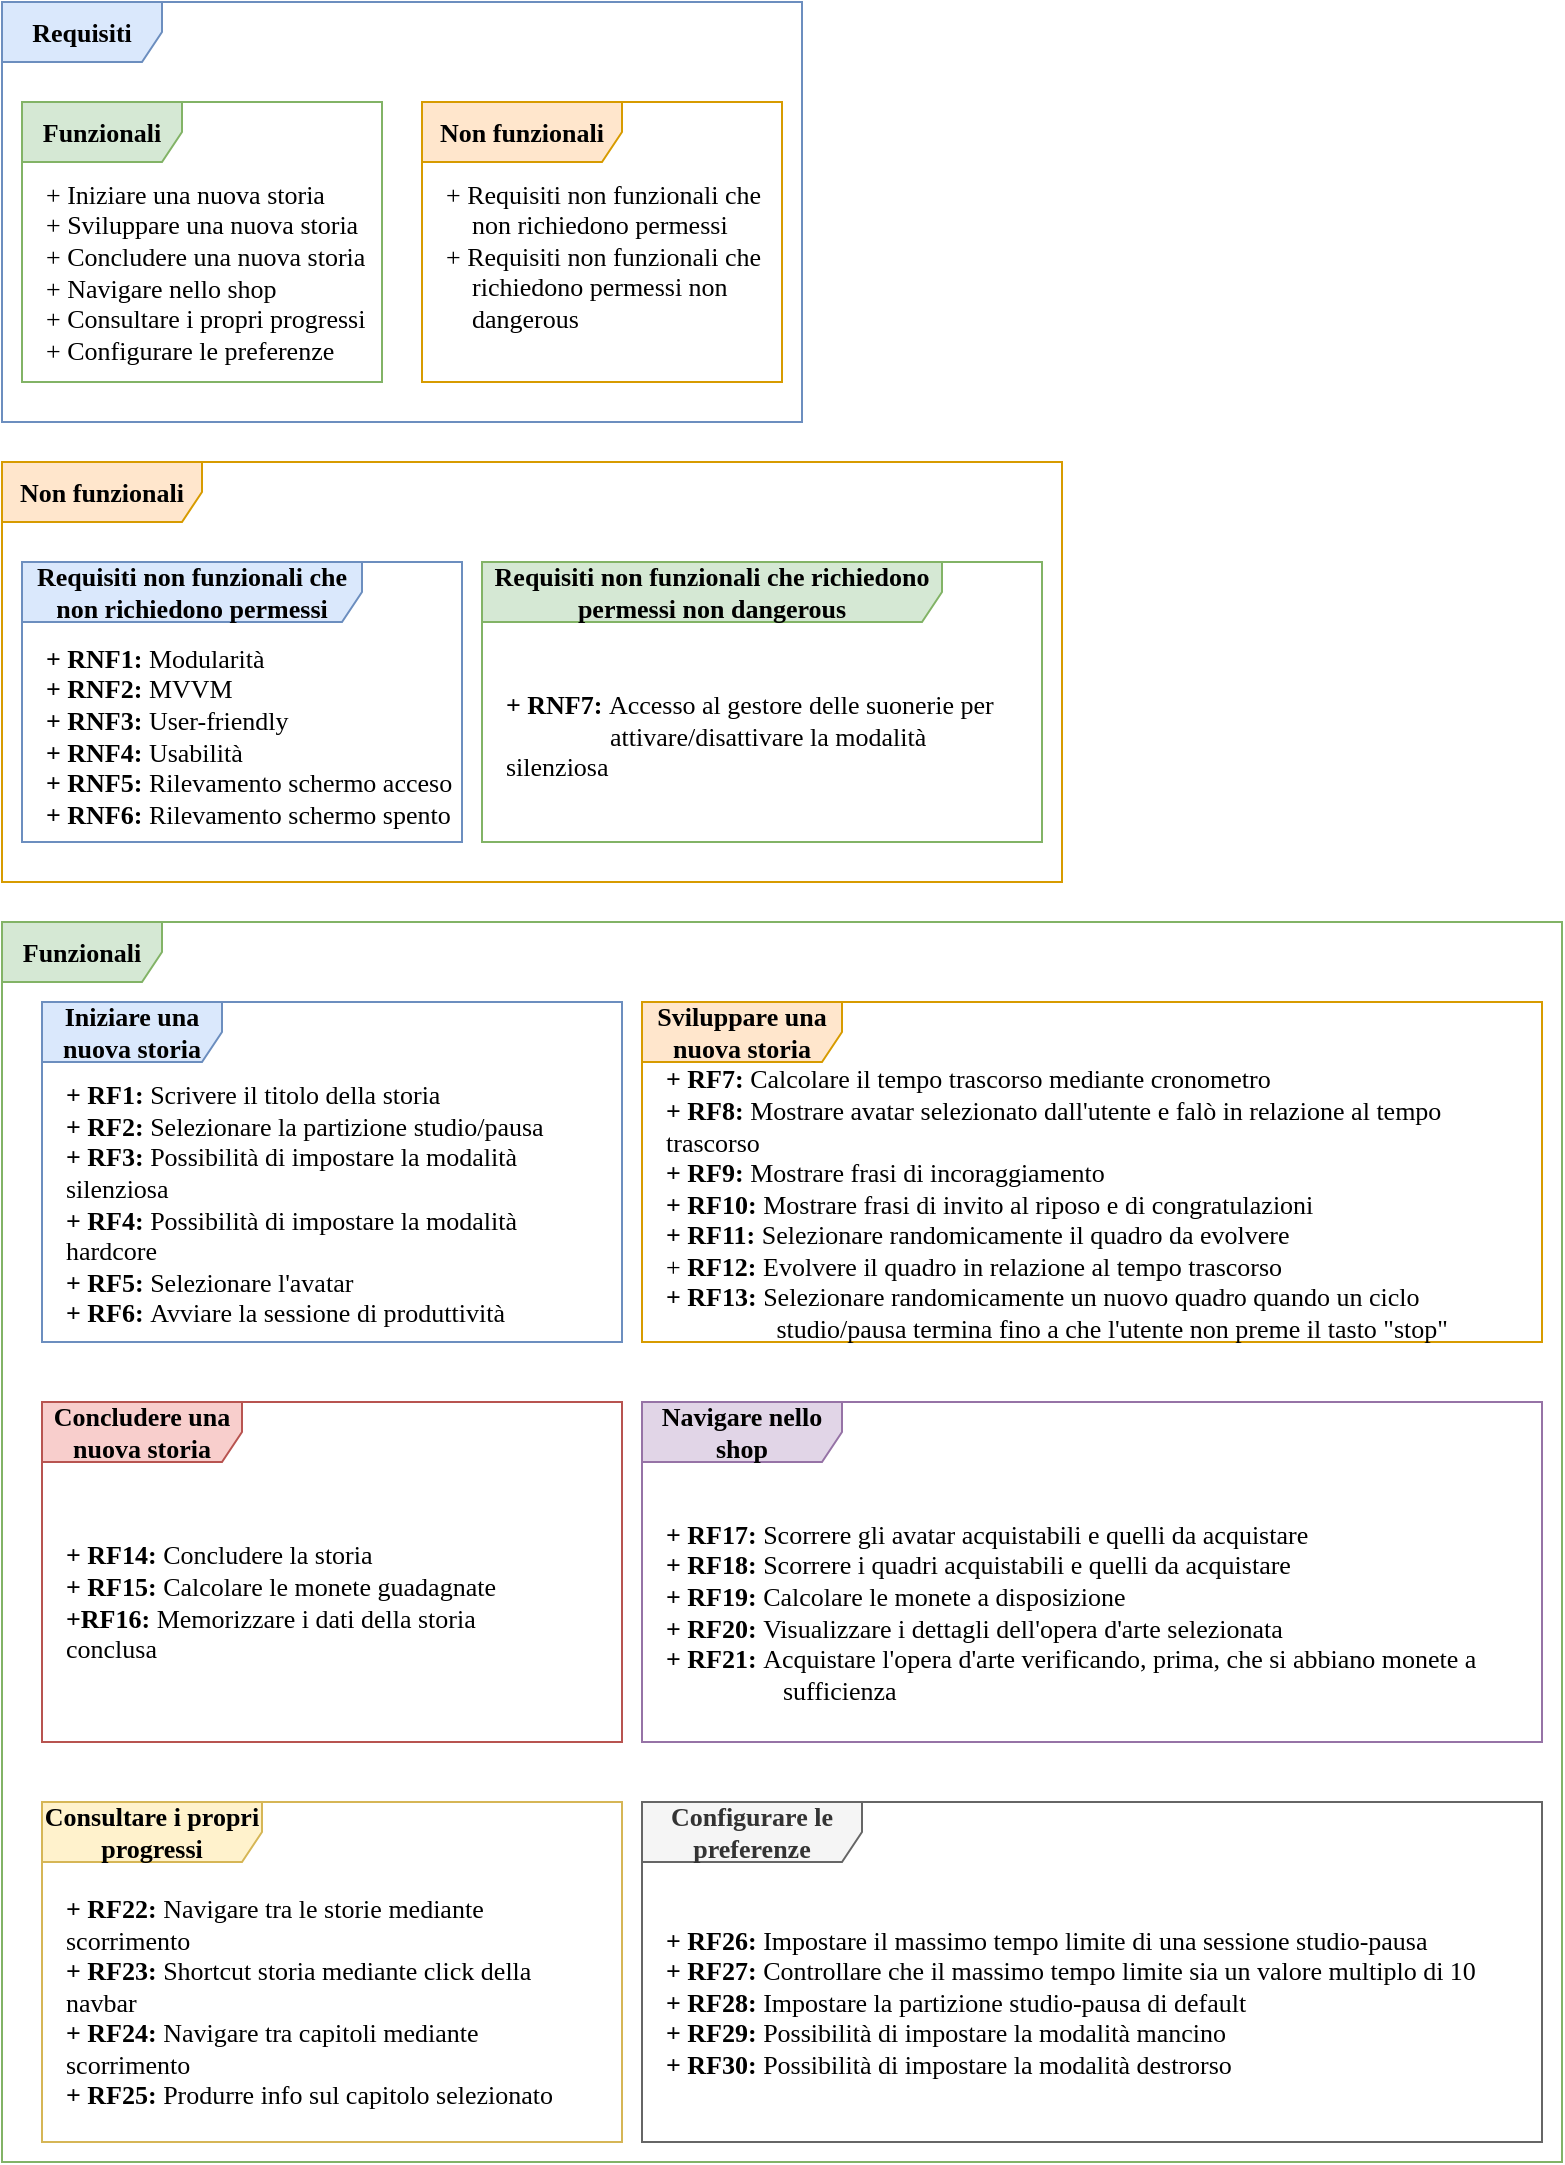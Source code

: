 <mxfile version="20.0.4" type="device" pages="3"><diagram id="i0JZvXNBK1P02sga5616" name="Page-1"><mxGraphModel dx="1597" dy="878" grid="1" gridSize="10" guides="1" tooltips="1" connect="1" arrows="1" fold="1" page="1" pageScale="1" pageWidth="827" pageHeight="1169" background="#FFFFFF" math="0" shadow="0"><root><mxCell id="0"/><mxCell id="1" parent="0"/><mxCell id="hz2q0ywYdR-ENrzFoYW5-1" value="&lt;font style=&quot;font-size: 13px;&quot;&gt;&lt;b&gt;Requisiti&lt;/b&gt;&lt;/font&gt;" style="shape=umlFrame;whiteSpace=wrap;html=1;width=80;height=30;fillColor=#dae8fc;strokeColor=#6c8ebf;fontFamily=Garamond;" parent="1" vertex="1"><mxGeometry width="400" height="210" as="geometry"/></mxCell><mxCell id="hz2q0ywYdR-ENrzFoYW5-2" value="&lt;font style=&quot;font-size: 13px;&quot; face=&quot;Garamond&quot;&gt;&lt;b&gt;Funzionali&lt;/b&gt;&lt;/font&gt;" style="shape=umlFrame;whiteSpace=wrap;html=1;width=80;height=30;fillColor=#d5e8d4;strokeColor=#82b366;" parent="1" vertex="1"><mxGeometry x="10" y="50" width="180" height="140" as="geometry"/></mxCell><mxCell id="hz2q0ywYdR-ENrzFoYW5-3" value="&lt;font style=&quot;font-size: 13px;&quot; face=&quot;Garamond&quot;&gt;&lt;b&gt;Non funzionali&lt;/b&gt;&lt;/font&gt;" style="shape=umlFrame;whiteSpace=wrap;html=1;width=100;height=30;fillColor=#ffe6cc;strokeColor=#d79b00;" parent="1" vertex="1"><mxGeometry x="210" y="50" width="180" height="140" as="geometry"/></mxCell><mxCell id="hz2q0ywYdR-ENrzFoYW5-4" value="+ Iniziare una nuova storia&lt;br&gt;+ Sviluppare una nuova storia&lt;br&gt;+ Concludere una nuova storia&lt;br&gt;+ Navigare nello shop&lt;br&gt;+ Consultare i propri progressi&lt;br&gt;+ Configurare le preferenze" style="text;html=1;strokeColor=none;fillColor=none;align=left;verticalAlign=middle;whiteSpace=wrap;rounded=0;fontFamily=Garamond;fontSize=13;spacingRight=0;" parent="1" vertex="1"><mxGeometry x="20" y="80" width="170" height="110" as="geometry"/></mxCell><mxCell id="hz2q0ywYdR-ENrzFoYW5-5" value="+ Requisiti non funzionali che &lt;br&gt;&amp;nbsp; &amp;nbsp; non richiedono permessi&amp;nbsp;&lt;br&gt;+ Requisiti non funzionali che &lt;br&gt;&amp;nbsp; &amp;nbsp; richiedono permessi non&lt;br&gt;&amp;nbsp; &amp;nbsp; dangerous" style="text;html=1;strokeColor=none;fillColor=none;align=left;verticalAlign=middle;whiteSpace=wrap;rounded=0;fontFamily=Garamond;fontSize=13;" parent="1" vertex="1"><mxGeometry x="220" y="80" width="170" height="94" as="geometry"/></mxCell><mxCell id="lg2UVyWJwufHSjz1t5p1-1" value="&lt;font style=&quot;font-size: 13px;&quot; face=&quot;Garamond&quot;&gt;&lt;b&gt;Non funzionali&lt;/b&gt;&lt;/font&gt;" style="shape=umlFrame;whiteSpace=wrap;html=1;width=100;height=30;fillColor=#ffe6cc;strokeColor=#d79b00;" parent="1" vertex="1"><mxGeometry y="230" width="530" height="210" as="geometry"/></mxCell><mxCell id="lg2UVyWJwufHSjz1t5p1-2" value="&lt;font style=&quot;font-size: 13px;&quot; face=&quot;Garamond&quot;&gt;&lt;b&gt;Requisiti non funzionali che non richiedono permessi&lt;/b&gt;&lt;/font&gt;" style="shape=umlFrame;whiteSpace=wrap;html=1;width=170;height=30;fillColor=#dae8fc;strokeColor=#6c8ebf;" parent="1" vertex="1"><mxGeometry x="10" y="280" width="220" height="140" as="geometry"/></mxCell><mxCell id="lg2UVyWJwufHSjz1t5p1-3" value="&lt;b&gt;+ RNF1: &lt;/b&gt;Modularità&lt;br&gt;&lt;b&gt;+ RNF2: &lt;/b&gt;MVVM&lt;br&gt;&lt;b&gt;+ RNF3: &lt;/b&gt;User-friendly&lt;br&gt;&lt;b&gt;+ RNF4: &lt;/b&gt;Usabilità&lt;br&gt;&lt;b&gt;+ RNF5: &lt;/b&gt;Rilevamento schermo acceso&lt;br&gt;&lt;b&gt;+ RNF6: &lt;/b&gt;Rilevamento schermo spento" style="text;html=1;strokeColor=none;fillColor=none;align=left;verticalAlign=middle;whiteSpace=wrap;rounded=0;fontFamily=Garamond;fontSize=13;" parent="1" vertex="1"><mxGeometry x="20" y="320" width="210" height="94" as="geometry"/></mxCell><mxCell id="lg2UVyWJwufHSjz1t5p1-4" value="&lt;b&gt;&lt;span style=&quot;font-family: Garamond; font-size: 13px; text-align: left;&quot;&gt;Requisiti non funzionali che&amp;nbsp;&lt;/span&gt;&lt;span style=&quot;font-family: Garamond; font-size: 13px; text-align: left;&quot;&gt;richiedono permessi non&amp;nbsp;&lt;/span&gt;&lt;span style=&quot;font-family: Garamond; font-size: 13px; text-align: left;&quot;&gt;dangerous&lt;/span&gt;&lt;/b&gt;" style="shape=umlFrame;whiteSpace=wrap;html=1;width=230;height=30;fillColor=#d5e8d4;strokeColor=#82b366;" parent="1" vertex="1"><mxGeometry x="240" y="280" width="280" height="140" as="geometry"/></mxCell><mxCell id="lg2UVyWJwufHSjz1t5p1-5" value="&lt;b&gt;+ RNF7: &lt;/b&gt;Accesso al gestore delle suonerie per &lt;br&gt;&amp;nbsp; &amp;nbsp; &amp;nbsp; &amp;nbsp; &amp;nbsp; &amp;nbsp; &amp;nbsp; &amp;nbsp; attivare/disattivare la modalità silenziosa" style="text;html=1;strokeColor=none;fillColor=none;align=left;verticalAlign=middle;whiteSpace=wrap;rounded=0;fontFamily=Garamond;fontSize=13;" parent="1" vertex="1"><mxGeometry x="250" y="320" width="260" height="94" as="geometry"/></mxCell><mxCell id="lg2UVyWJwufHSjz1t5p1-6" value="&lt;font style=&quot;font-size: 13px;&quot; face=&quot;Garamond&quot;&gt;&lt;b&gt;Funzionali&lt;/b&gt;&lt;/font&gt;" style="shape=umlFrame;whiteSpace=wrap;html=1;width=80;height=30;fillColor=#d5e8d4;strokeColor=#82b366;" parent="1" vertex="1"><mxGeometry y="460" width="780" height="620" as="geometry"/></mxCell><mxCell id="lg2UVyWJwufHSjz1t5p1-7" value="&lt;font style=&quot;font-size: 13px;&quot; face=&quot;Garamond&quot;&gt;&lt;b&gt;Iniziare una nuova storia&lt;/b&gt;&lt;/font&gt;" style="shape=umlFrame;whiteSpace=wrap;html=1;width=90;height=30;fillColor=#dae8fc;strokeColor=#6c8ebf;" parent="1" vertex="1"><mxGeometry x="20" y="500" width="290" height="170" as="geometry"/></mxCell><mxCell id="lg2UVyWJwufHSjz1t5p1-8" value="&lt;b&gt;+ RF1: &lt;/b&gt;Scrivere il titolo della storia&lt;br&gt;&lt;b&gt;+ RF2: &lt;/b&gt;Selezionare la partizione studio/pausa&lt;br&gt;&lt;b&gt;+ RF3: &lt;/b&gt;Possibilità di impostare la modalità silenziosa&lt;br&gt;&lt;b&gt;+ RF4:&amp;nbsp;&lt;/b&gt;Possibilità di impostare la modalità hardcore&lt;br&gt;&lt;b&gt;+ RF5: &lt;/b&gt;Selezionare l'avatar&lt;br&gt;&lt;b&gt;+ RF6: &lt;/b&gt;Avviare la sessione di produttività&lt;br&gt;" style="text;html=1;strokeColor=none;fillColor=none;align=left;verticalAlign=middle;whiteSpace=wrap;rounded=0;fontFamily=Garamond;fontSize=13;" parent="1" vertex="1"><mxGeometry x="30" y="550.5" width="270" height="100" as="geometry"/></mxCell><mxCell id="lg2UVyWJwufHSjz1t5p1-9" value="&lt;font style=&quot;font-size: 13px;&quot; face=&quot;Garamond&quot;&gt;&lt;b&gt;Sviluppare una nuova storia&lt;/b&gt;&lt;/font&gt;" style="shape=umlFrame;whiteSpace=wrap;html=1;width=100;height=30;fillColor=#ffe6cc;strokeColor=#d79b00;" parent="1" vertex="1"><mxGeometry x="320" y="500" width="450" height="170" as="geometry"/></mxCell><mxCell id="lg2UVyWJwufHSjz1t5p1-10" value="&lt;b&gt;+ RF7:&amp;nbsp;&lt;/b&gt;Calcolare il tempo trascorso mediante cronometro&amp;nbsp;&lt;br&gt;&lt;b&gt;+ RF8:&amp;nbsp;&lt;/b&gt;Mostrare avatar selezionato dall'utente e falò in relazione al tempo trascorso&lt;br&gt;&lt;b&gt;+ RF9:&amp;nbsp;&lt;/b&gt;Mostrare frasi di incoraggiamento&lt;br&gt;&lt;b&gt;+ RF10:&amp;nbsp;&lt;/b&gt;Mostrare frasi di invito al riposo e di congratulazioni&lt;br&gt;&lt;b&gt;+ RF11: &lt;/b&gt;Selezionare randomicamente il quadro da evolvere&lt;br&gt;+ &lt;b&gt;RF12: &lt;/b&gt;Evolvere il quadro in relazione al tempo trascorso&lt;br&gt;&lt;b&gt;+ RF13: &lt;/b&gt;Selezionare randomicamente un nuovo quadro quando un ciclo&amp;nbsp; &amp;nbsp; &amp;nbsp; &amp;nbsp; &amp;nbsp; &amp;nbsp; &amp;nbsp; &amp;nbsp; &amp;nbsp; &amp;nbsp; &amp;nbsp; &amp;nbsp; &amp;nbsp; &amp;nbsp; &amp;nbsp; &amp;nbsp; &amp;nbsp;studio/pausa termina fino a che l'utente non preme il tasto &quot;stop&quot;" style="text;html=1;strokeColor=none;fillColor=none;align=left;verticalAlign=middle;whiteSpace=wrap;rounded=0;fontFamily=Garamond;fontSize=13;" parent="1" vertex="1"><mxGeometry x="330" y="540" width="430" height="121" as="geometry"/></mxCell><mxCell id="lg2UVyWJwufHSjz1t5p1-11" value="&lt;font style=&quot;font-size: 13px;&quot; face=&quot;Garamond&quot;&gt;&lt;b&gt;Concludere una nuova storia&lt;/b&gt;&lt;/font&gt;" style="shape=umlFrame;whiteSpace=wrap;html=1;width=100;height=30;fillColor=#f8cecc;strokeColor=#b85450;" parent="1" vertex="1"><mxGeometry x="20" y="700" width="290" height="170" as="geometry"/></mxCell><mxCell id="lg2UVyWJwufHSjz1t5p1-12" value="&lt;b style=&quot;&quot;&gt;+ RF14: &lt;/b&gt;Concludere la storia&lt;br&gt;&lt;b&gt;+ RF15:&amp;nbsp;&lt;/b&gt;Calcolare le monete guadagnate&lt;br&gt;&lt;b&gt;+RF16:&amp;nbsp;&lt;/b&gt;Memorizzare i dati della storia conclusa" style="text;html=1;strokeColor=none;fillColor=none;align=left;verticalAlign=middle;whiteSpace=wrap;rounded=0;fontFamily=Garamond;fontSize=13;" parent="1" vertex="1"><mxGeometry x="30" y="770" width="250" height="60" as="geometry"/></mxCell><mxCell id="lg2UVyWJwufHSjz1t5p1-13" value="&lt;font style=&quot;font-size: 13px;&quot; face=&quot;Garamond&quot;&gt;&lt;b&gt;Navigare nello shop&lt;/b&gt;&lt;/font&gt;" style="shape=umlFrame;whiteSpace=wrap;html=1;width=100;height=30;fillColor=#e1d5e7;strokeColor=#9673a6;" parent="1" vertex="1"><mxGeometry x="320" y="700" width="450" height="170" as="geometry"/></mxCell><mxCell id="lg2UVyWJwufHSjz1t5p1-14" value="&lt;b style=&quot;&quot;&gt;+ RF17: &lt;/b&gt;Scorrere gli avatar acquistabili e quelli da acquistare&lt;br&gt;&lt;b&gt;+ RF18:&amp;nbsp;&lt;/b&gt;Scorrere i quadri acquistabili e quelli da acquistare&lt;br&gt;&lt;b&gt;+ RF19: &lt;/b&gt;Calcolare le monete a disposizione&lt;br&gt;&lt;b&gt;+ RF20: &lt;/b&gt;Visualizzare i dettagli dell'opera d'arte selezionata&lt;br&gt;&lt;b&gt;+ RF21: &lt;/b&gt;Acquistare l'opera d'arte verificando, prima, che si abbiano monete a&amp;nbsp; &amp;nbsp; &amp;nbsp; &amp;nbsp; &amp;nbsp; &amp;nbsp; &amp;nbsp; &amp;nbsp; &amp;nbsp; &amp;nbsp; &amp;nbsp; &amp;nbsp; &amp;nbsp; sufficienza" style="text;html=1;align=left;verticalAlign=middle;whiteSpace=wrap;rounded=0;fontFamily=Garamond;fontSize=13;" parent="1" vertex="1"><mxGeometry x="330" y="760" width="430" height="90" as="geometry"/></mxCell><mxCell id="lg2UVyWJwufHSjz1t5p1-15" value="&lt;font style=&quot;font-size: 13px;&quot; face=&quot;Garamond&quot;&gt;&lt;b&gt;Consultare i propri progressi&lt;/b&gt;&lt;/font&gt;" style="shape=umlFrame;whiteSpace=wrap;html=1;width=110;height=30;fillColor=#fff2cc;strokeColor=#d6b656;" parent="1" vertex="1"><mxGeometry x="20" y="900" width="290" height="170" as="geometry"/></mxCell><mxCell id="lg2UVyWJwufHSjz1t5p1-16" value="&lt;b style=&quot;&quot;&gt;+ RF22: &lt;/b&gt;Navigare tra le storie mediante scorrimento&lt;br&gt;&lt;b&gt;+ RF23: &lt;/b&gt;Shortcut storia mediante click della navbar&lt;br&gt;&lt;b&gt;+ RF24: &lt;/b&gt;Navigare tra capitoli mediante scorrimento&lt;br&gt;&lt;b&gt;+ RF25: &lt;/b&gt;Produrre info sul capitolo selezionato" style="text;html=1;strokeColor=none;fillColor=none;align=left;verticalAlign=middle;whiteSpace=wrap;rounded=0;fontFamily=Garamond;fontSize=13;" parent="1" vertex="1"><mxGeometry x="30" y="960" width="270" height="80" as="geometry"/></mxCell><mxCell id="lg2UVyWJwufHSjz1t5p1-17" value="&lt;font style=&quot;font-size: 13px;&quot; face=&quot;Garamond&quot;&gt;&lt;b&gt;Configurare le preferenze&lt;/b&gt;&lt;/font&gt;" style="shape=umlFrame;whiteSpace=wrap;html=1;width=110;height=30;fillColor=#f5f5f5;strokeColor=#666666;fontColor=#333333;" parent="1" vertex="1"><mxGeometry x="320" y="900" width="450" height="170" as="geometry"/></mxCell><mxCell id="lg2UVyWJwufHSjz1t5p1-18" value="&lt;b style=&quot;&quot;&gt;+ RF26: &lt;/b&gt;Impostare il massimo tempo limite di una sessione studio-pausa&lt;br&gt;&lt;b&gt;+ RF27: &lt;/b&gt;Controllare che il massimo tempo limite sia un valore multiplo di 10&lt;br&gt;&lt;b&gt;+ RF28: &lt;/b&gt;Impostare la partizione studio-pausa di default&lt;br&gt;&lt;b&gt;+ RF29: &lt;/b&gt;Possibilità di impostare la modalità mancino&lt;br&gt;&lt;b&gt;+ RF30:&amp;nbsp;&lt;/b&gt;Possibilità di impostare la modalità destrorso" style="text;html=1;strokeColor=none;fillColor=none;align=left;verticalAlign=middle;whiteSpace=wrap;rounded=0;fontFamily=Garamond;fontSize=13;" parent="1" vertex="1"><mxGeometry x="330" y="940" width="430" height="120" as="geometry"/></mxCell></root></mxGraphModel></diagram><diagram id="OvbBm6BsEljWU-vEQp_3" name="Page-2"><mxGraphModel dx="1038" dy="571" grid="1" gridSize="10" guides="1" tooltips="1" connect="1" arrows="1" fold="1" page="1" pageScale="1" pageWidth="827" pageHeight="1169" background="#ffffff" math="0" shadow="0"><root><mxCell id="0"/><mxCell id="1" parent="0"/><mxCell id="LK3iH7LNnbgOLmzcXKDj-14" value="&lt;font style=&quot;font-size: 13px;&quot; face=&quot;Garamond&quot;&gt;&lt;b&gt;Use case&lt;/b&gt;&lt;/font&gt;" style="shape=umlFrame;whiteSpace=wrap;html=1;width=80;height=30;fillColor=#f8cecc;strokeColor=#b85450;" parent="1" vertex="1"><mxGeometry width="640" height="870" as="geometry"/></mxCell><mxCell id="LK3iH7LNnbgOLmzcXKDj-15" value="&lt;font style=&quot;font-size: 13px;&quot; face=&quot;Garamond&quot;&gt;&lt;b&gt;Attori&lt;/b&gt;&lt;/font&gt;" style="shape=umlFrame;whiteSpace=wrap;html=1;width=90;height=30;fillColor=#d5e8d4;strokeColor=#82b366;" parent="1" vertex="1"><mxGeometry x="275" y="40" width="90" height="80" as="geometry"/></mxCell><mxCell id="LK3iH7LNnbgOLmzcXKDj-16" value="&lt;b&gt;+&lt;/b&gt;&amp;nbsp;Utente" style="text;html=1;strokeColor=none;fillColor=none;align=left;verticalAlign=middle;whiteSpace=wrap;rounded=0;fontFamily=Garamond;fontSize=13;" parent="1" vertex="1"><mxGeometry x="285" y="80" width="60" height="29.5" as="geometry"/></mxCell><mxCell id="LK3iH7LNnbgOLmzcXKDj-17" value="&lt;font style=&quot;font-size: 13px;&quot; face=&quot;Garamond&quot;&gt;&lt;b&gt;Iniziare una nuova storia&lt;/b&gt;&lt;/font&gt;" style="shape=umlFrame;whiteSpace=wrap;html=1;width=90;height=30;fillColor=#dae8fc;strokeColor=#6c8ebf;" parent="1" vertex="1"><mxGeometry x="15" y="140" width="300" height="220" as="geometry"/></mxCell><mxCell id="LK3iH7LNnbgOLmzcXKDj-18" value="&lt;b&gt;+ &lt;/b&gt;Aprire il pannello di configurazione della storia&lt;br&gt;&lt;b&gt;+ &lt;/b&gt;Chiudere il pannello di configurazione della storia&lt;b&gt;&lt;br&gt;+ &lt;/b&gt;Scrivere il titolo della storia&lt;br&gt;&lt;b&gt;+ &lt;/b&gt;Selezionare la partizione studio/pausa&lt;br&gt;&lt;b&gt;+ &lt;/b&gt;Possibilità di impostare la modalità silenziosa&lt;br&gt;&lt;b&gt;+ &lt;/b&gt;Disattivare la modalità silenziosa&lt;br&gt;&lt;b&gt;+ &lt;/b&gt;Possibilità di impostare la modalità hardcore&lt;br&gt;&lt;b&gt;+ &lt;/b&gt;Disattivare la modalità hardcore&lt;br&gt;&lt;b&gt;+ &lt;/b&gt;Possibilità di visualizzare info sulle modalità opzionali&lt;br&gt;&lt;b&gt;+ &lt;/b&gt;Selezionare l'avatar&lt;br&gt;&lt;b&gt;+ &lt;/b&gt;Avviare la sessione di produttività" style="text;html=1;strokeColor=none;fillColor=none;align=left;verticalAlign=middle;whiteSpace=wrap;rounded=0;fontFamily=Garamond;fontSize=13;" parent="1" vertex="1"><mxGeometry x="25" y="180" width="290" height="170" as="geometry"/></mxCell><mxCell id="LK3iH7LNnbgOLmzcXKDj-25" value="&lt;font style=&quot;font-size: 13px;&quot; face=&quot;Garamond&quot;&gt;&lt;b&gt;Sviluppare e concludere una nuova storia&lt;/b&gt;&lt;/font&gt;" style="shape=umlFrame;whiteSpace=wrap;html=1;width=170;height=30;fillColor=#ffe6cc;strokeColor=#d79b00;" parent="1" vertex="1"><mxGeometry x="325" y="140" width="300" height="220" as="geometry"/></mxCell><mxCell id="LK3iH7LNnbgOLmzcXKDj-26" value="&lt;b&gt;+&amp;nbsp;&lt;/b&gt;Mostrare frasi di incoraggiamento quando si &lt;br&gt;&amp;nbsp; &amp;nbsp; sblocca il cellulare&lt;br&gt;&lt;b&gt;+&amp;nbsp;&lt;/b&gt;Mostrare frasi di invito al riposo e di congratulazioni &lt;br&gt;&amp;nbsp; &amp;nbsp; quando si sblocca il cellulare&lt;br&gt;&lt;b&gt;+&amp;nbsp;&lt;/b&gt;Concludere la storia" style="text;html=1;strokeColor=none;fillColor=none;align=left;verticalAlign=middle;whiteSpace=wrap;rounded=0;fontFamily=Garamond;fontSize=13;" parent="1" vertex="1"><mxGeometry x="335" y="225" width="280" height="80" as="geometry"/></mxCell><mxCell id="LK3iH7LNnbgOLmzcXKDj-27" value="&lt;font style=&quot;font-size: 13px;&quot; face=&quot;Garamond&quot;&gt;&lt;b&gt;Navigare nello shop&lt;/b&gt;&lt;/font&gt;" style="shape=umlFrame;whiteSpace=wrap;html=1;width=100;height=30;fillColor=#e1d5e7;strokeColor=#9673a6;" parent="1" vertex="1"><mxGeometry x="15" y="390" width="300" height="220" as="geometry"/></mxCell><mxCell id="LK3iH7LNnbgOLmzcXKDj-28" value="&lt;b style=&quot;&quot;&gt;+ &lt;/b&gt;Aprire il negozio&lt;br&gt;&lt;b&gt;+ &lt;/b&gt;Chiudere il negozio&lt;b style=&quot;&quot;&gt;&lt;br&gt;&lt;/b&gt;&lt;b&gt;+&lt;/b&gt;&lt;b style=&quot;&quot;&gt;&amp;nbsp;&lt;/b&gt;Scorrere gli avatar acquistabili e quelli da acquistare&lt;br&gt;&lt;b&gt;+ &lt;/b&gt;Scorrere i quadri acquistabili e quelli da acquistare&lt;br&gt;&lt;b&gt;+ &lt;/b&gt;Aprire il pannello di dettaglio ordine&lt;br&gt;&lt;b&gt;+ &lt;/b&gt;Chiudere il pannello di dettaglio ordine&lt;br&gt;&lt;b&gt;+ &lt;/b&gt;Visualizzare i dettagli dell'opera d'arte selezionata&lt;br&gt;&lt;b&gt;+&amp;nbsp;&lt;/b&gt;Acquistare l'opera d'arte" style="text;html=1;align=left;verticalAlign=middle;whiteSpace=wrap;rounded=0;fontFamily=Garamond;fontSize=13;" parent="1" vertex="1"><mxGeometry x="25" y="445" width="280" height="140" as="geometry"/></mxCell><mxCell id="LK3iH7LNnbgOLmzcXKDj-29" value="&lt;font style=&quot;font-size: 13px;&quot; face=&quot;Garamond&quot;&gt;&lt;b&gt;Consultare i propri progressi&lt;/b&gt;&lt;/font&gt;" style="shape=umlFrame;whiteSpace=wrap;html=1;width=110;height=30;fillColor=#fff2cc;strokeColor=#d6b656;" parent="1" vertex="1"><mxGeometry x="325" y="390" width="300" height="220" as="geometry"/></mxCell><mxCell id="LK3iH7LNnbgOLmzcXKDj-30" value="&lt;b style=&quot;&quot;&gt;+ &lt;/b&gt;Aprire l'elenco delle storie dell'utente&lt;br&gt;&lt;b&gt;+ &lt;/b&gt;Chiudere l'elenco delle storie dell'utente&lt;br&gt;&lt;b&gt;+&amp;nbsp;&lt;/b&gt;Navigare tra le storie mediante scorrimento&lt;br&gt;&lt;b&gt;+&amp;nbsp;&lt;/b&gt;Shortcut storia mediante click della navbar&lt;br&gt;&lt;b&gt;+ &lt;/b&gt;Aprire l'elenco dei capitoli di una storia&lt;br&gt;&lt;b&gt;+ &lt;/b&gt;Chiudere l'elenco dei capitoli di una storia&lt;br&gt;&lt;b&gt;+&amp;nbsp;&lt;/b&gt;Navigare tra capitoli mediante scorrimento&lt;br&gt;&lt;b&gt;+ &lt;/b&gt;Aprire la schermata con informazioni sul capitolo&lt;br&gt;&lt;b&gt;+ &lt;/b&gt;Chiudere la schermata con informazioni sul capitolo" style="text;html=1;strokeColor=none;fillColor=none;align=left;verticalAlign=middle;whiteSpace=wrap;rounded=0;fontFamily=Garamond;fontSize=13;" parent="1" vertex="1"><mxGeometry x="335" y="445" width="285" height="140" as="geometry"/></mxCell><mxCell id="LK3iH7LNnbgOLmzcXKDj-31" value="&lt;font style=&quot;font-size: 13px;&quot; face=&quot;Garamond&quot;&gt;&lt;b&gt;Configurare le preferenze&lt;/b&gt;&lt;/font&gt;" style="shape=umlFrame;whiteSpace=wrap;html=1;width=110;height=30;fillColor=#f5f5f5;strokeColor=#666666;fontColor=#333333;" parent="1" vertex="1"><mxGeometry x="132.5" y="640" width="355" height="220" as="geometry"/></mxCell><mxCell id="LK3iH7LNnbgOLmzcXKDj-32" value="&lt;b style=&quot;&quot;&gt;+ &lt;/b&gt;Aprire la schermata impostazioni&lt;br&gt;&lt;b&gt;+ &lt;/b&gt;Chiudere la schermata impostazioni&lt;b style=&quot;&quot;&gt;&lt;br&gt;&lt;/b&gt;&lt;b&gt;+&amp;nbsp;&lt;/b&gt;Impostare il massimo tempo limite di una sessione studio-pausa&lt;br&gt;&lt;b&gt;+ &lt;/b&gt;Impostare la partizione studio-pausa di default&lt;br&gt;&lt;b&gt;+ &lt;/b&gt;Possibilità di impostare la modalità mancino&lt;br&gt;&lt;b&gt;+ &lt;/b&gt;Possibilità di impostare la modalità destrorso&lt;br&gt;&lt;b&gt;+&amp;nbsp;&lt;/b&gt;Possibilità di&amp;nbsp;ricevere info sull'app" style="text;html=1;strokeColor=none;fillColor=none;align=left;verticalAlign=middle;whiteSpace=wrap;rounded=0;fontFamily=Garamond;fontSize=13;" parent="1" vertex="1"><mxGeometry x="142.5" y="710" width="335" height="110" as="geometry"/></mxCell></root></mxGraphModel></diagram><diagram id="ILlypvXsfHmfkQGRme7C" name="Page-3"><mxGraphModel dx="1038" dy="571" grid="1" gridSize="10" guides="1" tooltips="1" connect="1" arrows="1" fold="1" page="1" pageScale="1" pageWidth="827" pageHeight="1169" background="#ffffff" math="0" shadow="0"><root><mxCell id="0"/><mxCell id="1" parent="0"/><mxCell id="nHgEcoMl_2QHXv3okaVq-1" value="&lt;font style=&quot;font-size: 13px;&quot; face=&quot;Garamond&quot;&gt;Utente&lt;/font&gt;" style="shape=umlActor;verticalLabelPosition=bottom;verticalAlign=top;html=1;outlineConnect=0;fillColor=#d5e8d4;strokeColor=#000000;" parent="1" vertex="1"><mxGeometry x="10" y="20" width="30" height="60" as="geometry"/></mxCell><mxCell id="mxVAJ7xJq-m3BOtJ2YoA-1" value="&lt;font style=&quot;font-size: 13px;&quot; face=&quot;Garamond&quot;&gt;&lt;b&gt;Sviluppare e concludere una nuova storia&lt;/b&gt;&lt;/font&gt;" style="shape=umlFrame;whiteSpace=wrap;html=1;width=170;height=30;fillColor=#ffe6cc;strokeColor=#d79b00;" parent="1" vertex="1"><mxGeometry y="560" width="250" height="290" as="geometry"/></mxCell><mxCell id="mxVAJ7xJq-m3BOtJ2YoA-2" value="" style="ellipse;whiteSpace=wrap;html=1;fontFamily=Garamond;fontSize=13;strokeColor=#000000;" parent="1" vertex="1"><mxGeometry x="90" y="700" width="150" height="60" as="geometry"/></mxCell><mxCell id="mxVAJ7xJq-m3BOtJ2YoA-3" value="&lt;span style=&quot;text-align: left;&quot;&gt;Mostrare frasi di invito al riposo e di congratulazioni&lt;br&gt;&lt;/span&gt;&lt;span style=&quot;text-align: left;&quot;&gt;&lt;b&gt;...&lt;/b&gt;&lt;/span&gt;" style="text;html=1;strokeColor=none;fillColor=none;align=center;verticalAlign=middle;whiteSpace=wrap;rounded=0;fontFamily=Garamond;fontSize=13;" parent="1" vertex="1"><mxGeometry x="90" y="713" width="150" height="45" as="geometry"/></mxCell><mxCell id="mxVAJ7xJq-m3BOtJ2YoA-4" style="edgeStyle=orthogonalEdgeStyle;rounded=0;orthogonalLoop=1;jettySize=auto;html=1;exitX=0.5;exitY=0.5;exitDx=0;exitDy=0;exitPerimeter=0;entryX=0;entryY=0.5;entryDx=0;entryDy=0;fontFamily=Garamond;fontSize=13;endArrow=none;endFill=0;" parent="1" source="mxVAJ7xJq-m3BOtJ2YoA-5" target="mxVAJ7xJq-m3BOtJ2YoA-2" edge="1"><mxGeometry relative="1" as="geometry"/></mxCell><mxCell id="mxVAJ7xJq-m3BOtJ2YoA-5" value="&lt;font style=&quot;font-size: 13px;&quot; face=&quot;Garamond&quot;&gt;Utente&lt;/font&gt;" style="shape=umlActor;verticalLabelPosition=bottom;verticalAlign=top;html=1;outlineConnect=0;fillColor=#d5e8d4;strokeColor=#000000;" parent="1" vertex="1"><mxGeometry x="10" y="700" width="30" height="60" as="geometry"/></mxCell><mxCell id="mxVAJ7xJq-m3BOtJ2YoA-6" style="edgeStyle=orthogonalEdgeStyle;rounded=0;orthogonalLoop=1;jettySize=auto;html=1;exitX=1;exitY=0.333;exitDx=0;exitDy=0;exitPerimeter=0;entryX=0.5;entryY=0.5;entryDx=0;entryDy=0;entryPerimeter=0;fontFamily=Garamond;fontSize=13;endArrow=none;endFill=0;" parent="1" source="mxVAJ7xJq-m3BOtJ2YoA-5" target="mxVAJ7xJq-m3BOtJ2YoA-5" edge="1"><mxGeometry relative="1" as="geometry"/></mxCell><mxCell id="mxVAJ7xJq-m3BOtJ2YoA-7" style="edgeStyle=orthogonalEdgeStyle;rounded=1;orthogonalLoop=1;jettySize=auto;html=1;exitX=0;exitY=0.5;exitDx=0;exitDy=0;entryX=0.5;entryY=0.5;entryDx=0;entryDy=0;entryPerimeter=0;fontFamily=Garamond;fontSize=11;endArrow=none;endFill=0;" parent="1" source="mxVAJ7xJq-m3BOtJ2YoA-8" target="mxVAJ7xJq-m3BOtJ2YoA-5" edge="1"><mxGeometry relative="1" as="geometry"><Array as="points"><mxPoint x="60" y="640"/><mxPoint x="60" y="730"/></Array></mxGeometry></mxCell><mxCell id="mxVAJ7xJq-m3BOtJ2YoA-8" value="" style="ellipse;whiteSpace=wrap;html=1;fontFamily=Garamond;fontSize=13;strokeColor=#000000;" parent="1" vertex="1"><mxGeometry x="90" y="610" width="150" height="60" as="geometry"/></mxCell><mxCell id="mxVAJ7xJq-m3BOtJ2YoA-9" value="&lt;span style=&quot;text-align: left;&quot;&gt;Mostrare frasi di incoraggiamento quando si&lt;/span&gt;&lt;br style=&quot;text-align: left;&quot;&gt;&lt;span style=&quot;text-align: left;&quot;&gt;&amp;nbsp; &amp;nbsp; sblocca il cellulare&lt;/span&gt;" style="text;html=1;strokeColor=none;fillColor=none;align=center;verticalAlign=middle;whiteSpace=wrap;rounded=0;fontFamily=Garamond;fontSize=13;" parent="1" vertex="1"><mxGeometry x="94" y="617.5" width="140" height="45" as="geometry"/></mxCell><mxCell id="mxVAJ7xJq-m3BOtJ2YoA-10" style="edgeStyle=elbowEdgeStyle;rounded=1;orthogonalLoop=1;jettySize=auto;html=1;exitX=0;exitY=0.5;exitDx=0;exitDy=0;entryX=0.5;entryY=0.5;entryDx=0;entryDy=0;entryPerimeter=0;fontFamily=Garamond;fontSize=11;startArrow=none;startFill=0;endArrow=none;endFill=0;" parent="1" source="mxVAJ7xJq-m3BOtJ2YoA-11" target="mxVAJ7xJq-m3BOtJ2YoA-5" edge="1"><mxGeometry relative="1" as="geometry"><Array as="points"><mxPoint x="60" y="790"/></Array></mxGeometry></mxCell><mxCell id="mxVAJ7xJq-m3BOtJ2YoA-11" value="" style="ellipse;whiteSpace=wrap;html=1;fontFamily=Garamond;fontSize=13;strokeColor=#000000;" parent="1" vertex="1"><mxGeometry x="89" y="790" width="150" height="60" as="geometry"/></mxCell><mxCell id="mxVAJ7xJq-m3BOtJ2YoA-12" value="&lt;span style=&quot;text-align: left;&quot;&gt;Concludere la storia&lt;/span&gt;" style="text;html=1;strokeColor=none;fillColor=none;align=center;verticalAlign=middle;whiteSpace=wrap;rounded=0;fontFamily=Garamond;fontSize=13;" parent="1" vertex="1"><mxGeometry x="109" y="799" width="110" height="45" as="geometry"/></mxCell><mxCell id="ogxFLTeKf0GRKn_cvZVB-1" style="edgeStyle=elbowEdgeStyle;rounded=1;orthogonalLoop=1;jettySize=auto;html=1;exitX=1;exitY=0.5;exitDx=0;exitDy=0;entryX=0;entryY=0.5;entryDx=0;entryDy=0;dashed=1;fontFamily=Garamond;fontSize=11;startArrow=none;startFill=0;endArrow=none;endFill=0;" parent="1" source="ogxFLTeKf0GRKn_cvZVB-4" target="ogxFLTeKf0GRKn_cvZVB-9" edge="1"><mxGeometry relative="1" as="geometry"><Array as="points"><mxPoint x="290" y="950"/></Array></mxGeometry></mxCell><mxCell id="ogxFLTeKf0GRKn_cvZVB-2" style="edgeStyle=elbowEdgeStyle;rounded=1;orthogonalLoop=1;jettySize=auto;html=1;exitX=1;exitY=0.5;exitDx=0;exitDy=0;entryX=0;entryY=0.5;entryDx=0;entryDy=0;dashed=1;fontFamily=Garamond;fontSize=11;startArrow=none;startFill=0;endArrow=none;endFill=0;" parent="1" source="ogxFLTeKf0GRKn_cvZVB-4" target="ogxFLTeKf0GRKn_cvZVB-11" edge="1"><mxGeometry relative="1" as="geometry"><mxPoint x="235" y="960" as="sourcePoint"/><mxPoint x="375.0" y="890" as="targetPoint"/><Array as="points"><mxPoint x="285" y="930"/></Array></mxGeometry></mxCell><mxCell id="ogxFLTeKf0GRKn_cvZVB-3" style="edgeStyle=elbowEdgeStyle;rounded=1;orthogonalLoop=1;jettySize=auto;html=1;exitX=1;exitY=0.5;exitDx=0;exitDy=0;entryX=0;entryY=0.5;entryDx=0;entryDy=0;dashed=1;fontFamily=Garamond;fontSize=11;startArrow=classic;startFill=1;endArrow=none;endFill=0;" parent="1" source="ogxFLTeKf0GRKn_cvZVB-4" edge="1"><mxGeometry relative="1" as="geometry"><Array as="points"><mxPoint x="285" y="1020"/></Array><mxPoint x="245" y="960" as="sourcePoint"/><mxPoint x="365.0" y="1077" as="targetPoint"/></mxGeometry></mxCell><mxCell id="ogxFLTeKf0GRKn_cvZVB-4" value="" style="ellipse;whiteSpace=wrap;html=1;fontFamily=Garamond;fontSize=13;strokeColor=#000000;" parent="1" vertex="1"><mxGeometry x="90" y="905" width="150" height="60" as="geometry"/></mxCell><mxCell id="ogxFLTeKf0GRKn_cvZVB-5" value="&lt;span style=&quot;text-align: left;&quot;&gt;Aprire il negozio&lt;/span&gt;" style="text;html=1;strokeColor=none;fillColor=none;align=center;verticalAlign=middle;whiteSpace=wrap;rounded=0;fontFamily=Garamond;fontSize=13;" parent="1" vertex="1"><mxGeometry x="110" y="911" width="110" height="45" as="geometry"/></mxCell><mxCell id="ogxFLTeKf0GRKn_cvZVB-6" style="edgeStyle=orthogonalEdgeStyle;rounded=1;orthogonalLoop=1;jettySize=auto;html=1;exitX=0.5;exitY=0.5;exitDx=0;exitDy=0;exitPerimeter=0;entryX=0;entryY=0.5;entryDx=0;entryDy=0;fontFamily=Garamond;fontSize=13;endArrow=none;endFill=0;" parent="1" source="ogxFLTeKf0GRKn_cvZVB-7" target="ogxFLTeKf0GRKn_cvZVB-4" edge="1"><mxGeometry relative="1" as="geometry"><mxPoint x="80" y="1015" as="targetPoint"/><Array as="points"><mxPoint x="60" y="1007"/><mxPoint x="60" y="935"/></Array></mxGeometry></mxCell><mxCell id="ogxFLTeKf0GRKn_cvZVB-7" value="&lt;font style=&quot;font-size: 13px;&quot; face=&quot;Garamond&quot;&gt;Utente&lt;/font&gt;" style="shape=umlActor;verticalLabelPosition=bottom;verticalAlign=top;html=1;outlineConnect=0;fillColor=#d5e8d4;strokeColor=#000000;" parent="1" vertex="1"><mxGeometry x="10" y="977" width="30" height="60" as="geometry"/></mxCell><mxCell id="ogxFLTeKf0GRKn_cvZVB-8" style="edgeStyle=orthogonalEdgeStyle;rounded=0;orthogonalLoop=1;jettySize=auto;html=1;exitX=1;exitY=0.333;exitDx=0;exitDy=0;exitPerimeter=0;entryX=0.5;entryY=0.5;entryDx=0;entryDy=0;entryPerimeter=0;fontFamily=Garamond;fontSize=13;endArrow=none;endFill=0;" parent="1" source="ogxFLTeKf0GRKn_cvZVB-7" target="ogxFLTeKf0GRKn_cvZVB-7" edge="1"><mxGeometry relative="1" as="geometry"/></mxCell><mxCell id="ogxFLTeKf0GRKn_cvZVB-9" value="" style="ellipse;whiteSpace=wrap;html=1;fontFamily=Garamond;fontSize=13;strokeColor=#000000;" parent="1" vertex="1"><mxGeometry x="360" y="905" width="150" height="60" as="geometry"/></mxCell><mxCell id="ogxFLTeKf0GRKn_cvZVB-10" value="&lt;span style=&quot;text-align: left;&quot;&gt;Scorrere gli avatar acquistabili e quelli da acquistare&lt;/span&gt;" style="text;html=1;strokeColor=none;fillColor=none;align=center;verticalAlign=middle;whiteSpace=wrap;rounded=0;fontFamily=Garamond;fontSize=13;" parent="1" vertex="1"><mxGeometry x="380" y="913" width="110" height="45" as="geometry"/></mxCell><mxCell id="ogxFLTeKf0GRKn_cvZVB-11" value="" style="ellipse;whiteSpace=wrap;html=1;fontFamily=Garamond;fontSize=13;strokeColor=#000000;" parent="1" vertex="1"><mxGeometry x="360" y="977" width="150" height="60" as="geometry"/></mxCell><mxCell id="ogxFLTeKf0GRKn_cvZVB-12" value="&lt;span style=&quot;text-align: left;&quot;&gt;Scorrere i quadri acquistabili e quelli da acquistare&lt;/span&gt;" style="text;html=1;strokeColor=none;fillColor=none;align=center;verticalAlign=middle;whiteSpace=wrap;rounded=0;fontFamily=Garamond;fontSize=13;" parent="1" vertex="1"><mxGeometry x="380" y="987" width="110" height="45" as="geometry"/></mxCell><mxCell id="ogxFLTeKf0GRKn_cvZVB-13" value="" style="ellipse;whiteSpace=wrap;html=1;fontFamily=Garamond;fontSize=13;strokeColor=#000000;" parent="1" vertex="1"><mxGeometry x="360" y="1047" width="150" height="60" as="geometry"/></mxCell><mxCell id="ogxFLTeKf0GRKn_cvZVB-14" value="&lt;span style=&quot;text-align: left;&quot;&gt;Aprire il pannello di dettaglio ordine&lt;/span&gt;" style="text;html=1;strokeColor=none;fillColor=none;align=center;verticalAlign=middle;whiteSpace=wrap;rounded=0;fontFamily=Garamond;fontSize=13;" parent="1" vertex="1"><mxGeometry x="380" y="1053" width="110" height="45" as="geometry"/></mxCell><mxCell id="ogxFLTeKf0GRKn_cvZVB-15" style="edgeStyle=elbowEdgeStyle;rounded=1;orthogonalLoop=1;jettySize=auto;html=1;exitX=0.5;exitY=0;exitDx=0;exitDy=0;entryX=0.5;entryY=1;entryDx=0;entryDy=0;dashed=1;fontFamily=Garamond;fontSize=11;startArrow=classic;startFill=1;endArrow=none;endFill=0;" parent="1" source="ogxFLTeKf0GRKn_cvZVB-17" target="ogxFLTeKf0GRKn_cvZVB-4" edge="1"><mxGeometry relative="1" as="geometry"/></mxCell><mxCell id="ogxFLTeKf0GRKn_cvZVB-16" style="edgeStyle=elbowEdgeStyle;rounded=1;orthogonalLoop=1;jettySize=auto;html=1;exitX=0;exitY=0.5;exitDx=0;exitDy=0;entryX=0.5;entryY=0.5;entryDx=0;entryDy=0;entryPerimeter=0;fontFamily=Garamond;fontSize=11;startArrow=none;startFill=0;endArrow=none;endFill=0;" parent="1" source="ogxFLTeKf0GRKn_cvZVB-17" target="ogxFLTeKf0GRKn_cvZVB-7" edge="1"><mxGeometry relative="1" as="geometry"><Array as="points"><mxPoint x="60" y="1020"/></Array></mxGeometry></mxCell><mxCell id="ogxFLTeKf0GRKn_cvZVB-17" value="" style="ellipse;whiteSpace=wrap;html=1;fontFamily=Garamond;fontSize=13;strokeColor=#000000;" parent="1" vertex="1"><mxGeometry x="90" y="1047" width="150" height="60" as="geometry"/></mxCell><mxCell id="ogxFLTeKf0GRKn_cvZVB-18" value="&lt;span style=&quot;text-align: left;&quot;&gt;Chiudere il negozio&lt;/span&gt;" style="text;html=1;strokeColor=none;fillColor=none;align=center;verticalAlign=middle;whiteSpace=wrap;rounded=0;fontFamily=Garamond;fontSize=13;" parent="1" vertex="1"><mxGeometry x="110" y="1054.5" width="110" height="45" as="geometry"/></mxCell><mxCell id="ogxFLTeKf0GRKn_cvZVB-19" value="&amp;lt;&amp;lt;Extend&amp;gt;&amp;gt;" style="text;html=1;strokeColor=none;fillColor=none;align=center;verticalAlign=middle;whiteSpace=wrap;rounded=0;fontFamily=Garamond;fontSize=11;" parent="1" vertex="1"><mxGeometry x="293" y="912" width="60" height="30" as="geometry"/></mxCell><mxCell id="ogxFLTeKf0GRKn_cvZVB-20" value="&amp;lt;&amp;lt;Extend&amp;gt;&amp;gt;" style="text;html=1;strokeColor=none;fillColor=none;align=center;verticalAlign=middle;whiteSpace=wrap;rounded=0;fontFamily=Garamond;fontSize=11;" parent="1" vertex="1"><mxGeometry x="293" y="984" width="60" height="30" as="geometry"/></mxCell><mxCell id="ogxFLTeKf0GRKn_cvZVB-21" value="&amp;lt;&amp;lt;Extend&amp;gt;&amp;gt;" style="text;html=1;strokeColor=none;fillColor=none;align=center;verticalAlign=middle;whiteSpace=wrap;rounded=0;fontFamily=Garamond;fontSize=11;" parent="1" vertex="1"><mxGeometry x="293" y="1054" width="60" height="30" as="geometry"/></mxCell><mxCell id="ogxFLTeKf0GRKn_cvZVB-22" value="&amp;lt;&amp;lt;Include&amp;gt;&amp;gt;" style="text;html=1;strokeColor=none;fillColor=none;align=center;verticalAlign=middle;whiteSpace=wrap;rounded=0;fontFamily=Garamond;fontSize=11;" parent="1" vertex="1"><mxGeometry x="170" y="987" width="60" height="30" as="geometry"/></mxCell><mxCell id="ogxFLTeKf0GRKn_cvZVB-23" value="&lt;font style=&quot;font-size: 13px;&quot; face=&quot;Garamond&quot;&gt;&lt;b&gt;Navigare nello shop&lt;/b&gt;&lt;/font&gt;" style="shape=umlFrame;whiteSpace=wrap;html=1;width=100;height=30;fillColor=#e1d5e7;strokeColor=#9673a6;" parent="1" vertex="1"><mxGeometry y="880" width="820" height="310" as="geometry"/></mxCell><mxCell id="ogxFLTeKf0GRKn_cvZVB-24" style="edgeStyle=elbowEdgeStyle;rounded=1;orthogonalLoop=1;jettySize=auto;html=1;exitX=1;exitY=0.5;exitDx=0;exitDy=0;entryX=0;entryY=0.5;entryDx=0;entryDy=0;dashed=1;fontFamily=Garamond;fontSize=11;startArrow=classic;startFill=1;endArrow=none;endFill=0;" parent="1" source="ogxFLTeKf0GRKn_cvZVB-13" target="ogxFLTeKf0GRKn_cvZVB-25" edge="1"><mxGeometry relative="1" as="geometry"><Array as="points"/><mxPoint x="510.0" y="1075.5" as="sourcePoint"/></mxGeometry></mxCell><mxCell id="ogxFLTeKf0GRKn_cvZVB-25" value="" style="ellipse;whiteSpace=wrap;html=1;fontFamily=Garamond;fontSize=13;strokeColor=#000000;" parent="1" vertex="1"><mxGeometry x="660" y="1047" width="150" height="60" as="geometry"/></mxCell><mxCell id="ogxFLTeKf0GRKn_cvZVB-26" value="&lt;span style=&quot;text-align: left;&quot;&gt;Chiudere il pannello di dettaglio ordine&lt;/span&gt;" style="text;html=1;strokeColor=none;fillColor=none;align=center;verticalAlign=middle;whiteSpace=wrap;rounded=0;fontFamily=Garamond;fontSize=13;" parent="1" vertex="1"><mxGeometry x="680" y="1052" width="110" height="45" as="geometry"/></mxCell><mxCell id="ogxFLTeKf0GRKn_cvZVB-27" value="&amp;lt;&amp;lt;Extend&amp;gt;&amp;gt;" style="text;html=1;strokeColor=none;fillColor=none;align=center;verticalAlign=middle;whiteSpace=wrap;rounded=0;fontFamily=Garamond;fontSize=11;" parent="1" vertex="1"><mxGeometry x="590" y="1054.5" width="60" height="30" as="geometry"/></mxCell><mxCell id="ogxFLTeKf0GRKn_cvZVB-28" style="edgeStyle=elbowEdgeStyle;rounded=1;orthogonalLoop=1;jettySize=auto;html=1;exitX=0;exitY=0.5;exitDx=0;exitDy=0;entryX=1;entryY=0.5;entryDx=0;entryDy=0;dashed=1;fontFamily=Garamond;fontSize=11;startArrow=none;startFill=0;endArrow=none;endFill=0;" parent="1" source="ogxFLTeKf0GRKn_cvZVB-29" target="ogxFLTeKf0GRKn_cvZVB-13" edge="1"><mxGeometry relative="1" as="geometry"/></mxCell><mxCell id="ogxFLTeKf0GRKn_cvZVB-29" value="" style="ellipse;whiteSpace=wrap;html=1;fontFamily=Garamond;fontSize=13;strokeColor=#000000;" parent="1" vertex="1"><mxGeometry x="660" y="977" width="150" height="60" as="geometry"/></mxCell><mxCell id="ogxFLTeKf0GRKn_cvZVB-30" value="&lt;span style=&quot;text-align: left;&quot;&gt;Visualizzare i dettagli dell'opera d'arte selezionata&lt;/span&gt;" style="text;html=1;strokeColor=none;fillColor=none;align=center;verticalAlign=middle;whiteSpace=wrap;rounded=0;fontFamily=Garamond;fontSize=13;" parent="1" vertex="1"><mxGeometry x="680" y="987" width="110" height="45" as="geometry"/></mxCell><mxCell id="ogxFLTeKf0GRKn_cvZVB-31" style="edgeStyle=elbowEdgeStyle;rounded=1;orthogonalLoop=1;jettySize=auto;html=1;exitX=0;exitY=0.5;exitDx=0;exitDy=0;entryX=1;entryY=0.5;entryDx=0;entryDy=0;fontFamily=Garamond;fontSize=11;startArrow=none;startFill=0;endArrow=none;endFill=0;dashed=1;" parent="1" source="ogxFLTeKf0GRKn_cvZVB-32" target="ogxFLTeKf0GRKn_cvZVB-13" edge="1"><mxGeometry relative="1" as="geometry"/></mxCell><mxCell id="ogxFLTeKf0GRKn_cvZVB-32" value="" style="ellipse;whiteSpace=wrap;html=1;fontFamily=Garamond;fontSize=13;strokeColor=#000000;" parent="1" vertex="1"><mxGeometry x="660" y="1120" width="150" height="60" as="geometry"/></mxCell><mxCell id="ogxFLTeKf0GRKn_cvZVB-33" value="&lt;span style=&quot;text-align: left;&quot;&gt;Acquistare l'opera d'arte&lt;/span&gt;" style="text;html=1;strokeColor=none;fillColor=none;align=center;verticalAlign=middle;whiteSpace=wrap;rounded=0;fontFamily=Garamond;fontSize=13;" parent="1" vertex="1"><mxGeometry x="680" y="1130" width="110" height="45" as="geometry"/></mxCell><mxCell id="ogxFLTeKf0GRKn_cvZVB-34" value="&amp;lt;&amp;lt;Extend&amp;gt;&amp;gt;" style="text;html=1;strokeColor=none;fillColor=none;align=center;verticalAlign=middle;whiteSpace=wrap;rounded=0;fontFamily=Garamond;fontSize=11;" parent="1" vertex="1"><mxGeometry x="590" y="1127" width="60" height="30" as="geometry"/></mxCell><mxCell id="ogxFLTeKf0GRKn_cvZVB-35" value="&amp;lt;&amp;lt;Extend&amp;gt;&amp;gt;" style="text;html=1;strokeColor=none;fillColor=none;align=center;verticalAlign=middle;whiteSpace=wrap;rounded=0;fontFamily=Garamond;fontSize=11;" parent="1" vertex="1"><mxGeometry x="590" y="984" width="60" height="30" as="geometry"/></mxCell><mxCell id="slGiJtwKCfvNVSQZxNUi-1" style="edgeStyle=elbowEdgeStyle;rounded=1;orthogonalLoop=1;jettySize=auto;html=1;exitX=1;exitY=0.5;exitDx=0;exitDy=0;entryX=0;entryY=0.5;entryDx=0;entryDy=0;dashed=1;fontFamily=Garamond;fontSize=11;startArrow=none;startFill=0;endArrow=none;endFill=0;" parent="1" source="slGiJtwKCfvNVSQZxNUi-4" target="slGiJtwKCfvNVSQZxNUi-9" edge="1"><mxGeometry relative="1" as="geometry"><Array as="points"><mxPoint x="298" y="1310"/></Array></mxGeometry></mxCell><mxCell id="slGiJtwKCfvNVSQZxNUi-2" style="edgeStyle=elbowEdgeStyle;rounded=1;orthogonalLoop=1;jettySize=auto;html=1;exitX=1;exitY=0.5;exitDx=0;exitDy=0;entryX=0;entryY=0.5;entryDx=0;entryDy=0;dashed=1;fontFamily=Garamond;fontSize=11;startArrow=none;startFill=0;endArrow=none;endFill=0;" parent="1" source="slGiJtwKCfvNVSQZxNUi-4" target="slGiJtwKCfvNVSQZxNUi-11" edge="1"><mxGeometry relative="1" as="geometry"><mxPoint x="243" y="1320" as="sourcePoint"/><mxPoint x="383.0" y="1250" as="targetPoint"/><Array as="points"><mxPoint x="293" y="1290"/></Array></mxGeometry></mxCell><mxCell id="slGiJtwKCfvNVSQZxNUi-3" style="edgeStyle=elbowEdgeStyle;rounded=1;orthogonalLoop=1;jettySize=auto;html=1;exitX=1;exitY=0.5;exitDx=0;exitDy=0;entryX=0;entryY=0.5;entryDx=0;entryDy=0;dashed=1;fontFamily=Garamond;fontSize=11;startArrow=classic;startFill=1;endArrow=none;endFill=0;" parent="1" source="slGiJtwKCfvNVSQZxNUi-4" edge="1"><mxGeometry relative="1" as="geometry"><Array as="points"><mxPoint x="293" y="1380"/></Array><mxPoint x="253" y="1320" as="sourcePoint"/><mxPoint x="373.0" y="1437" as="targetPoint"/></mxGeometry></mxCell><mxCell id="slGiJtwKCfvNVSQZxNUi-4" value="" style="ellipse;whiteSpace=wrap;html=1;fontFamily=Garamond;fontSize=13;strokeColor=#000000;" parent="1" vertex="1"><mxGeometry x="98" y="1265" width="150" height="60" as="geometry"/></mxCell><mxCell id="slGiJtwKCfvNVSQZxNUi-5" value="&lt;span style=&quot;text-align: left;&quot;&gt;Aprire&amp;nbsp;&lt;/span&gt;&lt;span style=&quot;text-align: left;&quot;&gt;l'elenco delle storie dell'utente&lt;/span&gt;" style="text;html=1;strokeColor=none;fillColor=none;align=center;verticalAlign=middle;whiteSpace=wrap;rounded=0;fontFamily=Garamond;fontSize=13;" parent="1" vertex="1"><mxGeometry x="118" y="1271" width="110" height="45" as="geometry"/></mxCell><mxCell id="slGiJtwKCfvNVSQZxNUi-6" style="edgeStyle=orthogonalEdgeStyle;rounded=1;orthogonalLoop=1;jettySize=auto;html=1;exitX=0.5;exitY=0.5;exitDx=0;exitDy=0;exitPerimeter=0;entryX=0;entryY=0.5;entryDx=0;entryDy=0;fontFamily=Garamond;fontSize=13;endArrow=none;endFill=0;" parent="1" source="slGiJtwKCfvNVSQZxNUi-7" target="slGiJtwKCfvNVSQZxNUi-4" edge="1"><mxGeometry relative="1" as="geometry"><mxPoint x="88" y="1375" as="targetPoint"/><Array as="points"><mxPoint x="68" y="1367"/><mxPoint x="68" y="1295"/></Array></mxGeometry></mxCell><mxCell id="slGiJtwKCfvNVSQZxNUi-7" value="&lt;font style=&quot;font-size: 13px;&quot; face=&quot;Garamond&quot;&gt;Utente&lt;/font&gt;" style="shape=umlActor;verticalLabelPosition=bottom;verticalAlign=top;html=1;outlineConnect=0;fillColor=#d5e8d4;strokeColor=#000000;" parent="1" vertex="1"><mxGeometry x="18" y="1337" width="30" height="60" as="geometry"/></mxCell><mxCell id="slGiJtwKCfvNVSQZxNUi-8" style="edgeStyle=orthogonalEdgeStyle;rounded=0;orthogonalLoop=1;jettySize=auto;html=1;exitX=1;exitY=0.333;exitDx=0;exitDy=0;exitPerimeter=0;entryX=0.5;entryY=0.5;entryDx=0;entryDy=0;entryPerimeter=0;fontFamily=Garamond;fontSize=13;endArrow=none;endFill=0;" parent="1" source="slGiJtwKCfvNVSQZxNUi-7" target="slGiJtwKCfvNVSQZxNUi-7" edge="1"><mxGeometry relative="1" as="geometry"/></mxCell><mxCell id="slGiJtwKCfvNVSQZxNUi-9" value="" style="ellipse;whiteSpace=wrap;html=1;fontFamily=Garamond;fontSize=13;strokeColor=#000000;" parent="1" vertex="1"><mxGeometry x="368" y="1265" width="150" height="60" as="geometry"/></mxCell><mxCell id="slGiJtwKCfvNVSQZxNUi-10" value="&lt;span style=&quot;text-align: left;&quot;&gt;Navigare tra le storie mediante scorrimento&lt;/span&gt;" style="text;html=1;strokeColor=none;fillColor=none;align=center;verticalAlign=middle;whiteSpace=wrap;rounded=0;fontFamily=Garamond;fontSize=13;" parent="1" vertex="1"><mxGeometry x="388" y="1275" width="110" height="45" as="geometry"/></mxCell><mxCell id="slGiJtwKCfvNVSQZxNUi-11" value="" style="ellipse;whiteSpace=wrap;html=1;fontFamily=Garamond;fontSize=13;strokeColor=#000000;" parent="1" vertex="1"><mxGeometry x="368" y="1337" width="150" height="60" as="geometry"/></mxCell><mxCell id="slGiJtwKCfvNVSQZxNUi-12" value="&lt;span style=&quot;text-align: left;&quot;&gt;Shortcut storia mediante click della navbar&lt;/span&gt;" style="text;html=1;strokeColor=none;fillColor=none;align=center;verticalAlign=middle;whiteSpace=wrap;rounded=0;fontFamily=Garamond;fontSize=13;" parent="1" vertex="1"><mxGeometry x="388" y="1347" width="110" height="45" as="geometry"/></mxCell><mxCell id="slGiJtwKCfvNVSQZxNUi-13" value="" style="ellipse;whiteSpace=wrap;html=1;fontFamily=Garamond;fontSize=13;strokeColor=#000000;" parent="1" vertex="1"><mxGeometry x="368" y="1407" width="150" height="60" as="geometry"/></mxCell><mxCell id="slGiJtwKCfvNVSQZxNUi-14" value="&lt;span style=&quot;text-align: left;&quot;&gt;Aprire l'elenco dei capitoli di una storia&lt;/span&gt;" style="text;html=1;strokeColor=none;fillColor=none;align=center;verticalAlign=middle;whiteSpace=wrap;rounded=0;fontFamily=Garamond;fontSize=13;" parent="1" vertex="1"><mxGeometry x="388" y="1413" width="110" height="45" as="geometry"/></mxCell><mxCell id="slGiJtwKCfvNVSQZxNUi-15" style="edgeStyle=elbowEdgeStyle;rounded=1;orthogonalLoop=1;jettySize=auto;html=1;exitX=0.5;exitY=0;exitDx=0;exitDy=0;entryX=0.5;entryY=1;entryDx=0;entryDy=0;dashed=1;fontFamily=Garamond;fontSize=11;startArrow=classic;startFill=1;endArrow=none;endFill=0;" parent="1" source="slGiJtwKCfvNVSQZxNUi-17" target="slGiJtwKCfvNVSQZxNUi-4" edge="1"><mxGeometry relative="1" as="geometry"/></mxCell><mxCell id="slGiJtwKCfvNVSQZxNUi-16" style="edgeStyle=elbowEdgeStyle;rounded=1;orthogonalLoop=1;jettySize=auto;html=1;exitX=0;exitY=0.5;exitDx=0;exitDy=0;entryX=0.5;entryY=0.5;entryDx=0;entryDy=0;entryPerimeter=0;fontFamily=Garamond;fontSize=11;startArrow=none;startFill=0;endArrow=none;endFill=0;" parent="1" source="slGiJtwKCfvNVSQZxNUi-17" target="slGiJtwKCfvNVSQZxNUi-7" edge="1"><mxGeometry relative="1" as="geometry"><Array as="points"><mxPoint x="68" y="1380"/></Array></mxGeometry></mxCell><mxCell id="slGiJtwKCfvNVSQZxNUi-17" value="" style="ellipse;whiteSpace=wrap;html=1;fontFamily=Garamond;fontSize=13;strokeColor=#000000;" parent="1" vertex="1"><mxGeometry x="98" y="1407" width="150" height="60" as="geometry"/></mxCell><mxCell id="slGiJtwKCfvNVSQZxNUi-18" value="&lt;span style=&quot;text-align: left;&quot;&gt;Chiudere&amp;nbsp;&lt;/span&gt;&lt;span style=&quot;text-align: left;&quot;&gt;l'elenco delle storie dell'utente&lt;/span&gt;" style="text;html=1;strokeColor=none;fillColor=none;align=center;verticalAlign=middle;whiteSpace=wrap;rounded=0;fontFamily=Garamond;fontSize=13;" parent="1" vertex="1"><mxGeometry x="118" y="1414.5" width="110" height="45" as="geometry"/></mxCell><mxCell id="slGiJtwKCfvNVSQZxNUi-19" value="&amp;lt;&amp;lt;Extend&amp;gt;&amp;gt;" style="text;html=1;strokeColor=none;fillColor=none;align=center;verticalAlign=middle;whiteSpace=wrap;rounded=0;fontFamily=Garamond;fontSize=11;" parent="1" vertex="1"><mxGeometry x="301" y="1272" width="60" height="30" as="geometry"/></mxCell><mxCell id="slGiJtwKCfvNVSQZxNUi-20" value="&amp;lt;&amp;lt;Extend&amp;gt;&amp;gt;" style="text;html=1;strokeColor=none;fillColor=none;align=center;verticalAlign=middle;whiteSpace=wrap;rounded=0;fontFamily=Garamond;fontSize=11;" parent="1" vertex="1"><mxGeometry x="301" y="1344" width="60" height="30" as="geometry"/></mxCell><mxCell id="slGiJtwKCfvNVSQZxNUi-21" value="&amp;lt;&amp;lt;Extend&amp;gt;&amp;gt;" style="text;html=1;strokeColor=none;fillColor=none;align=center;verticalAlign=middle;whiteSpace=wrap;rounded=0;fontFamily=Garamond;fontSize=11;" parent="1" vertex="1"><mxGeometry x="301" y="1414" width="60" height="30" as="geometry"/></mxCell><mxCell id="slGiJtwKCfvNVSQZxNUi-22" value="&amp;lt;&amp;lt;Include&amp;gt;&amp;gt;" style="text;html=1;strokeColor=none;fillColor=none;align=center;verticalAlign=middle;whiteSpace=wrap;rounded=0;fontFamily=Garamond;fontSize=11;" parent="1" vertex="1"><mxGeometry x="178" y="1347" width="60" height="30" as="geometry"/></mxCell><mxCell id="slGiJtwKCfvNVSQZxNUi-23" style="edgeStyle=elbowEdgeStyle;rounded=1;orthogonalLoop=1;jettySize=auto;html=1;exitX=1;exitY=0.5;exitDx=0;exitDy=0;entryX=0;entryY=0.5;entryDx=0;entryDy=0;dashed=1;fontFamily=Garamond;fontSize=11;startArrow=classic;startFill=1;endArrow=none;endFill=0;" parent="1" source="slGiJtwKCfvNVSQZxNUi-13" target="slGiJtwKCfvNVSQZxNUi-24" edge="1"><mxGeometry relative="1" as="geometry"><Array as="points"/><mxPoint x="518.0" y="1435.5" as="sourcePoint"/></mxGeometry></mxCell><mxCell id="slGiJtwKCfvNVSQZxNUi-24" value="" style="ellipse;whiteSpace=wrap;html=1;fontFamily=Garamond;fontSize=13;strokeColor=#000000;" parent="1" vertex="1"><mxGeometry x="664" y="1335.5" width="150" height="60" as="geometry"/></mxCell><mxCell id="slGiJtwKCfvNVSQZxNUi-25" value="&lt;span style=&quot;text-align: left;&quot;&gt;Navigare tra capitoli mediante scorrimento&lt;/span&gt;" style="text;html=1;strokeColor=none;fillColor=none;align=center;verticalAlign=middle;whiteSpace=wrap;rounded=0;fontFamily=Garamond;fontSize=13;" parent="1" vertex="1"><mxGeometry x="684" y="1343.5" width="110" height="45" as="geometry"/></mxCell><mxCell id="slGiJtwKCfvNVSQZxNUi-26" value="&amp;lt;&amp;lt;Extend&amp;gt;&amp;gt;" style="text;html=1;strokeColor=none;fillColor=none;align=center;verticalAlign=middle;whiteSpace=wrap;rounded=0;fontFamily=Garamond;fontSize=11;" parent="1" vertex="1"><mxGeometry x="594" y="1343" width="60" height="30" as="geometry"/></mxCell><mxCell id="slGiJtwKCfvNVSQZxNUi-27" style="edgeStyle=elbowEdgeStyle;rounded=1;orthogonalLoop=1;jettySize=auto;html=1;exitX=0;exitY=0.5;exitDx=0;exitDy=0;entryX=1;entryY=0.5;entryDx=0;entryDy=0;dashed=1;fontFamily=Garamond;fontSize=11;startArrow=none;startFill=0;endArrow=none;endFill=0;" parent="1" edge="1"><mxGeometry relative="1" as="geometry"><mxPoint x="664.0" y="1295.5" as="sourcePoint"/><mxPoint x="518" y="1437" as="targetPoint"/></mxGeometry></mxCell><mxCell id="slGiJtwKCfvNVSQZxNUi-28" value="" style="ellipse;whiteSpace=wrap;html=1;fontFamily=Garamond;fontSize=13;strokeColor=#000000;" parent="1" vertex="1"><mxGeometry x="664" y="1265.5" width="150" height="60" as="geometry"/></mxCell><mxCell id="slGiJtwKCfvNVSQZxNUi-29" value="&lt;span style=&quot;text-align: left;&quot;&gt;Chiudere l'elenco dei capitoli di una storia&lt;/span&gt;" style="text;html=1;strokeColor=none;fillColor=none;align=center;verticalAlign=middle;whiteSpace=wrap;rounded=0;fontFamily=Garamond;fontSize=13;" parent="1" vertex="1"><mxGeometry x="684" y="1273.5" width="110" height="45" as="geometry"/></mxCell><mxCell id="slGiJtwKCfvNVSQZxNUi-30" style="edgeStyle=elbowEdgeStyle;rounded=1;orthogonalLoop=1;jettySize=auto;html=1;exitX=0;exitY=0.5;exitDx=0;exitDy=0;entryX=1;entryY=0.5;entryDx=0;entryDy=0;fontFamily=Garamond;fontSize=11;startArrow=none;startFill=0;endArrow=none;endFill=0;dashed=1;" parent="1" source="slGiJtwKCfvNVSQZxNUi-31" target="slGiJtwKCfvNVSQZxNUi-13" edge="1"><mxGeometry relative="1" as="geometry"/></mxCell><mxCell id="slGiJtwKCfvNVSQZxNUi-31" value="" style="ellipse;whiteSpace=wrap;html=1;fontFamily=Garamond;fontSize=13;strokeColor=#000000;" parent="1" vertex="1"><mxGeometry x="664" y="1407.5" width="150" height="60" as="geometry"/></mxCell><mxCell id="slGiJtwKCfvNVSQZxNUi-32" value="&lt;span style=&quot;text-align: left;&quot;&gt;Aprire la schermata con informazioni sul capitolo&lt;/span&gt;" style="text;html=1;strokeColor=none;fillColor=none;align=center;verticalAlign=middle;whiteSpace=wrap;rounded=0;fontFamily=Garamond;fontSize=13;" parent="1" vertex="1"><mxGeometry x="684" y="1418.5" width="110" height="45" as="geometry"/></mxCell><mxCell id="slGiJtwKCfvNVSQZxNUi-33" value="&amp;lt;&amp;lt;Extend&amp;gt;&amp;gt;" style="text;html=1;strokeColor=none;fillColor=none;align=center;verticalAlign=middle;whiteSpace=wrap;rounded=0;fontFamily=Garamond;fontSize=11;" parent="1" vertex="1"><mxGeometry x="594" y="1415.5" width="60" height="30" as="geometry"/></mxCell><mxCell id="slGiJtwKCfvNVSQZxNUi-34" value="&amp;lt;&amp;lt;Extend&amp;gt;&amp;gt;" style="text;html=1;strokeColor=none;fillColor=none;align=center;verticalAlign=middle;whiteSpace=wrap;rounded=0;fontFamily=Garamond;fontSize=11;" parent="1" vertex="1"><mxGeometry x="594" y="1272.5" width="60" height="30" as="geometry"/></mxCell><mxCell id="slGiJtwKCfvNVSQZxNUi-35" value="&lt;font style=&quot;font-size: 13px;&quot; face=&quot;Garamond&quot;&gt;&lt;b&gt;Consultare i propri progressi&lt;/b&gt;&lt;/font&gt;" style="shape=umlFrame;whiteSpace=wrap;html=1;width=110;height=30;fillColor=#fff2cc;strokeColor=#d6b656;" parent="1" vertex="1"><mxGeometry x="4" y="1230" width="820" height="350" as="geometry"/></mxCell><mxCell id="slGiJtwKCfvNVSQZxNUi-36" style="edgeStyle=elbowEdgeStyle;rounded=1;orthogonalLoop=1;jettySize=auto;html=1;exitX=0.5;exitY=0;exitDx=0;exitDy=0;entryX=0.5;entryY=1;entryDx=0;entryDy=0;dashed=1;fontFamily=Garamond;fontSize=11;startArrow=none;startFill=0;endArrow=classic;endFill=1;" parent="1" source="slGiJtwKCfvNVSQZxNUi-37" target="slGiJtwKCfvNVSQZxNUi-31" edge="1"><mxGeometry relative="1" as="geometry"/></mxCell><mxCell id="slGiJtwKCfvNVSQZxNUi-37" value="" style="ellipse;whiteSpace=wrap;html=1;fontFamily=Garamond;fontSize=13;strokeColor=#000000;" parent="1" vertex="1"><mxGeometry x="664" y="1510" width="150" height="60" as="geometry"/></mxCell><mxCell id="slGiJtwKCfvNVSQZxNUi-38" value="&lt;span style=&quot;text-align: left;&quot;&gt;Chiudere la schermata con informazioni sul capitolo&lt;/span&gt;" style="text;html=1;strokeColor=none;fillColor=none;align=center;verticalAlign=middle;whiteSpace=wrap;rounded=0;fontFamily=Garamond;fontSize=13;" parent="1" vertex="1"><mxGeometry x="679" y="1519.5" width="120" height="45" as="geometry"/></mxCell><mxCell id="slGiJtwKCfvNVSQZxNUi-39" value="&amp;lt;&amp;lt;Extend&amp;gt;&amp;gt;" style="text;html=1;strokeColor=none;fillColor=none;align=center;verticalAlign=middle;whiteSpace=wrap;rounded=0;fontFamily=Garamond;fontSize=11;" parent="1" vertex="1"><mxGeometry x="674" y="1476" width="60" height="30" as="geometry"/></mxCell><mxCell id="1-UjMjPsYgHPYS0loJnO-1" style="edgeStyle=elbowEdgeStyle;rounded=1;orthogonalLoop=1;jettySize=auto;html=1;exitX=1;exitY=0.5;exitDx=0;exitDy=0;entryX=0;entryY=0.5;entryDx=0;entryDy=0;dashed=1;fontFamily=Garamond;fontSize=11;startArrow=none;startFill=0;endArrow=none;endFill=0;" parent="1" source="1-UjMjPsYgHPYS0loJnO-4" target="1-UjMjPsYgHPYS0loJnO-9" edge="1"><mxGeometry relative="1" as="geometry"><Array as="points"><mxPoint x="294" y="1690"/></Array></mxGeometry></mxCell><mxCell id="1-UjMjPsYgHPYS0loJnO-2" style="edgeStyle=elbowEdgeStyle;rounded=1;orthogonalLoop=1;jettySize=auto;html=1;exitX=1;exitY=0.5;exitDx=0;exitDy=0;entryX=0;entryY=0.5;entryDx=0;entryDy=0;dashed=1;fontFamily=Garamond;fontSize=11;startArrow=none;startFill=0;endArrow=none;endFill=0;" parent="1" source="1-UjMjPsYgHPYS0loJnO-4" target="1-UjMjPsYgHPYS0loJnO-11" edge="1"><mxGeometry relative="1" as="geometry"><mxPoint x="243" y="1750" as="sourcePoint"/><mxPoint x="383.0" y="1680" as="targetPoint"/><Array as="points"><mxPoint x="293" y="1720"/></Array></mxGeometry></mxCell><mxCell id="1-UjMjPsYgHPYS0loJnO-3" style="edgeStyle=elbowEdgeStyle;rounded=1;orthogonalLoop=1;jettySize=auto;html=1;exitX=1;exitY=0.5;exitDx=0;exitDy=0;entryX=0;entryY=0.5;entryDx=0;entryDy=0;dashed=1;fontFamily=Garamond;fontSize=11;startArrow=classic;startFill=1;endArrow=none;endFill=0;" parent="1" source="1-UjMjPsYgHPYS0loJnO-4" target="1-UjMjPsYgHPYS0loJnO-13" edge="1"><mxGeometry relative="1" as="geometry"><Array as="points"><mxPoint x="293" y="1810"/></Array><mxPoint x="253" y="1750" as="sourcePoint"/><mxPoint x="373.0" y="1867" as="targetPoint"/></mxGeometry></mxCell><mxCell id="1-UjMjPsYgHPYS0loJnO-4" value="" style="ellipse;whiteSpace=wrap;html=1;fontFamily=Garamond;fontSize=13;strokeColor=#000000;" parent="1" vertex="1"><mxGeometry x="98" y="1695" width="150" height="60" as="geometry"/></mxCell><mxCell id="1-UjMjPsYgHPYS0loJnO-5" value="&lt;span style=&quot;text-align: left;&quot;&gt;Aprire&amp;nbsp;&lt;/span&gt;&lt;span style=&quot;text-align: left;&quot;&gt;la schermata impostazioni&lt;/span&gt;" style="text;html=1;strokeColor=none;fillColor=none;align=center;verticalAlign=middle;whiteSpace=wrap;rounded=0;fontFamily=Garamond;fontSize=13;" parent="1" vertex="1"><mxGeometry x="118" y="1701" width="110" height="45" as="geometry"/></mxCell><mxCell id="1-UjMjPsYgHPYS0loJnO-6" style="edgeStyle=orthogonalEdgeStyle;rounded=1;orthogonalLoop=1;jettySize=auto;html=1;exitX=0.5;exitY=0.5;exitDx=0;exitDy=0;exitPerimeter=0;entryX=0;entryY=0.5;entryDx=0;entryDy=0;fontFamily=Garamond;fontSize=13;endArrow=none;endFill=0;" parent="1" source="1-UjMjPsYgHPYS0loJnO-7" target="1-UjMjPsYgHPYS0loJnO-4" edge="1"><mxGeometry relative="1" as="geometry"><mxPoint x="88" y="1805" as="targetPoint"/><Array as="points"><mxPoint x="68" y="1797"/><mxPoint x="68" y="1725"/></Array></mxGeometry></mxCell><mxCell id="1-UjMjPsYgHPYS0loJnO-7" value="&lt;font style=&quot;font-size: 13px;&quot; face=&quot;Garamond&quot;&gt;Utente&lt;/font&gt;" style="shape=umlActor;verticalLabelPosition=bottom;verticalAlign=top;html=1;outlineConnect=0;fillColor=#d5e8d4;strokeColor=#000000;" parent="1" vertex="1"><mxGeometry x="18" y="1767" width="30" height="60" as="geometry"/></mxCell><mxCell id="1-UjMjPsYgHPYS0loJnO-8" style="edgeStyle=orthogonalEdgeStyle;rounded=0;orthogonalLoop=1;jettySize=auto;html=1;exitX=1;exitY=0.333;exitDx=0;exitDy=0;exitPerimeter=0;entryX=0.5;entryY=0.5;entryDx=0;entryDy=0;entryPerimeter=0;fontFamily=Garamond;fontSize=13;endArrow=none;endFill=0;" parent="1" source="1-UjMjPsYgHPYS0loJnO-7" target="1-UjMjPsYgHPYS0loJnO-7" edge="1"><mxGeometry relative="1" as="geometry"/></mxCell><mxCell id="1-UjMjPsYgHPYS0loJnO-9" value="" style="ellipse;whiteSpace=wrap;html=1;fontFamily=Garamond;fontSize=13;strokeColor=#000000;" parent="1" vertex="1"><mxGeometry x="364" y="1623.5" width="150" height="60" as="geometry"/></mxCell><mxCell id="1-UjMjPsYgHPYS0loJnO-10" value="&lt;span style=&quot;text-align: left;&quot;&gt;Impostare il massimo tempo limite di una sessione studio-pausa&lt;/span&gt;" style="text;html=1;strokeColor=none;fillColor=none;align=center;verticalAlign=middle;whiteSpace=wrap;rounded=0;fontFamily=Garamond;fontSize=13;" parent="1" vertex="1"><mxGeometry x="380" y="1631.5" width="120" height="45" as="geometry"/></mxCell><mxCell id="1-UjMjPsYgHPYS0loJnO-11" value="" style="ellipse;whiteSpace=wrap;html=1;fontFamily=Garamond;fontSize=13;strokeColor=#000000;" parent="1" vertex="1"><mxGeometry x="364" y="1695.5" width="150" height="60" as="geometry"/></mxCell><mxCell id="1-UjMjPsYgHPYS0loJnO-12" value="&lt;span style=&quot;text-align: left;&quot;&gt;Impostare la partizione studio-pausa di default&lt;/span&gt;" style="text;html=1;strokeColor=none;fillColor=none;align=center;verticalAlign=middle;whiteSpace=wrap;rounded=0;fontFamily=Garamond;fontSize=13;" parent="1" vertex="1"><mxGeometry x="384" y="1702.5" width="110" height="45" as="geometry"/></mxCell><mxCell id="1-UjMjPsYgHPYS0loJnO-13" value="" style="ellipse;whiteSpace=wrap;html=1;fontFamily=Garamond;fontSize=13;strokeColor=#000000;" parent="1" vertex="1"><mxGeometry x="364" y="1765.5" width="150" height="60" as="geometry"/></mxCell><mxCell id="1-UjMjPsYgHPYS0loJnO-14" value="&lt;span style=&quot;text-align: left;&quot;&gt;Possibilità di impostare la modalità mancino&lt;/span&gt;" style="text;html=1;strokeColor=none;fillColor=none;align=center;verticalAlign=middle;whiteSpace=wrap;rounded=0;fontFamily=Garamond;fontSize=13;" parent="1" vertex="1"><mxGeometry x="384" y="1771.5" width="110" height="45" as="geometry"/></mxCell><mxCell id="1-UjMjPsYgHPYS0loJnO-15" style="edgeStyle=elbowEdgeStyle;rounded=1;orthogonalLoop=1;jettySize=auto;html=1;exitX=0.5;exitY=0;exitDx=0;exitDy=0;entryX=0.5;entryY=1;entryDx=0;entryDy=0;dashed=1;fontFamily=Garamond;fontSize=11;startArrow=classic;startFill=1;endArrow=none;endFill=0;" parent="1" source="1-UjMjPsYgHPYS0loJnO-17" target="1-UjMjPsYgHPYS0loJnO-4" edge="1"><mxGeometry relative="1" as="geometry"/></mxCell><mxCell id="1-UjMjPsYgHPYS0loJnO-16" style="edgeStyle=elbowEdgeStyle;rounded=1;orthogonalLoop=1;jettySize=auto;html=1;exitX=0;exitY=0.5;exitDx=0;exitDy=0;entryX=0.5;entryY=0.5;entryDx=0;entryDy=0;entryPerimeter=0;fontFamily=Garamond;fontSize=11;startArrow=none;startFill=0;endArrow=none;endFill=0;" parent="1" source="1-UjMjPsYgHPYS0loJnO-17" target="1-UjMjPsYgHPYS0loJnO-7" edge="1"><mxGeometry relative="1" as="geometry"><Array as="points"><mxPoint x="68" y="1810"/></Array></mxGeometry></mxCell><mxCell id="1-UjMjPsYgHPYS0loJnO-17" value="" style="ellipse;whiteSpace=wrap;html=1;fontFamily=Garamond;fontSize=13;strokeColor=#000000;" parent="1" vertex="1"><mxGeometry x="98" y="1837" width="150" height="60" as="geometry"/></mxCell><mxCell id="1-UjMjPsYgHPYS0loJnO-18" value="&lt;span style=&quot;text-align: left;&quot;&gt;Chiudere&amp;nbsp;&lt;/span&gt;&lt;span style=&quot;text-align: left;&quot;&gt;la schermata impostazioni&lt;/span&gt;" style="text;html=1;strokeColor=none;fillColor=none;align=center;verticalAlign=middle;whiteSpace=wrap;rounded=0;fontFamily=Garamond;fontSize=13;" parent="1" vertex="1"><mxGeometry x="118" y="1844.5" width="110" height="45" as="geometry"/></mxCell><mxCell id="1-UjMjPsYgHPYS0loJnO-19" value="&amp;lt;&amp;lt;Extend&amp;gt;&amp;gt;" style="text;html=1;strokeColor=none;fillColor=none;align=center;verticalAlign=middle;whiteSpace=wrap;rounded=0;fontFamily=Garamond;fontSize=11;" parent="1" vertex="1"><mxGeometry x="301" y="1702" width="60" height="30" as="geometry"/></mxCell><mxCell id="1-UjMjPsYgHPYS0loJnO-20" value="&amp;lt;&amp;lt;Extend&amp;gt;&amp;gt;" style="text;html=1;strokeColor=none;fillColor=none;align=center;verticalAlign=middle;whiteSpace=wrap;rounded=0;fontFamily=Garamond;fontSize=11;" parent="1" vertex="1"><mxGeometry x="301" y="1774" width="60" height="30" as="geometry"/></mxCell><mxCell id="1-UjMjPsYgHPYS0loJnO-21" value="&amp;lt;&amp;lt;Extend&amp;gt;&amp;gt;" style="text;html=1;strokeColor=none;fillColor=none;align=center;verticalAlign=middle;whiteSpace=wrap;rounded=0;fontFamily=Garamond;fontSize=11;" parent="1" vertex="1"><mxGeometry x="301" y="1844" width="60" height="30" as="geometry"/></mxCell><mxCell id="1-UjMjPsYgHPYS0loJnO-22" value="&amp;lt;&amp;lt;Include&amp;gt;&amp;gt;" style="text;html=1;strokeColor=none;fillColor=none;align=center;verticalAlign=middle;whiteSpace=wrap;rounded=0;fontFamily=Garamond;fontSize=11;" parent="1" vertex="1"><mxGeometry x="178" y="1777" width="60" height="30" as="geometry"/></mxCell><mxCell id="1-UjMjPsYgHPYS0loJnO-23" value="&lt;font style=&quot;font-size: 13px;&quot; face=&quot;Garamond&quot;&gt;&lt;b&gt;Configurare le preferenze&lt;/b&gt;&lt;/font&gt;" style="shape=umlFrame;whiteSpace=wrap;html=1;width=110;height=30;fillColor=#f5f5f5;strokeColor=#666666;fontColor=#333333;" parent="1" vertex="1"><mxGeometry x="4" y="1610" width="520" height="370" as="geometry"/></mxCell><mxCell id="1-UjMjPsYgHPYS0loJnO-24" style="edgeStyle=elbowEdgeStyle;rounded=1;orthogonalLoop=1;jettySize=auto;html=1;exitX=0;exitY=0.5;exitDx=0;exitDy=0;entryX=1;entryY=0.5;entryDx=0;entryDy=0;dashed=1;fontFamily=Garamond;fontSize=11;startArrow=none;startFill=0;endArrow=none;endFill=0;" parent="1" edge="1"><mxGeometry relative="1" as="geometry"><mxPoint x="364" y="1868.5" as="sourcePoint"/><mxPoint x="247.0" y="1725" as="targetPoint"/><Array as="points"><mxPoint x="293" y="1800"/></Array></mxGeometry></mxCell><mxCell id="1-UjMjPsYgHPYS0loJnO-25" value="" style="ellipse;whiteSpace=wrap;html=1;fontFamily=Garamond;fontSize=13;strokeColor=#000000;" parent="1" vertex="1"><mxGeometry x="365" y="1838.5" width="150" height="60" as="geometry"/></mxCell><mxCell id="1-UjMjPsYgHPYS0loJnO-26" value="&lt;span style=&quot;text-align: left;&quot;&gt;Possibilità di impostare la modalità destrorso&lt;/span&gt;" style="text;html=1;strokeColor=none;fillColor=none;align=center;verticalAlign=middle;whiteSpace=wrap;rounded=0;fontFamily=Garamond;fontSize=13;" parent="1" vertex="1"><mxGeometry x="385" y="1845.5" width="110" height="45" as="geometry"/></mxCell><mxCell id="1-UjMjPsYgHPYS0loJnO-27" style="edgeStyle=elbowEdgeStyle;rounded=1;orthogonalLoop=1;jettySize=auto;html=1;exitX=0;exitY=0.5;exitDx=0;exitDy=0;entryX=1;entryY=0.5;entryDx=0;entryDy=0;dashed=1;fontFamily=Garamond;fontSize=11;startArrow=none;startFill=0;endArrow=none;endFill=0;" parent="1" edge="1"><mxGeometry relative="1" as="geometry"><mxPoint x="364.0" y="1938.5" as="sourcePoint"/><mxPoint x="247.0" y="1725" as="targetPoint"/><Array as="points"><mxPoint x="293" y="1830"/></Array></mxGeometry></mxCell><mxCell id="1-UjMjPsYgHPYS0loJnO-28" value="" style="ellipse;whiteSpace=wrap;html=1;fontFamily=Garamond;fontSize=13;strokeColor=#000000;" parent="1" vertex="1"><mxGeometry x="365" y="1908.5" width="150" height="60" as="geometry"/></mxCell><mxCell id="1-UjMjPsYgHPYS0loJnO-29" value="&lt;span style=&quot;text-align: left;&quot;&gt;Possibilità di&amp;nbsp;ricevere info sull'app&lt;/span&gt;" style="text;html=1;strokeColor=none;fillColor=none;align=center;verticalAlign=middle;whiteSpace=wrap;rounded=0;fontFamily=Garamond;fontSize=13;" parent="1" vertex="1"><mxGeometry x="385" y="1916" width="110" height="45" as="geometry"/></mxCell><mxCell id="1-UjMjPsYgHPYS0loJnO-30" value="&amp;lt;&amp;lt;Extend&amp;gt;&amp;gt;" style="text;html=1;strokeColor=none;fillColor=none;align=center;verticalAlign=middle;whiteSpace=wrap;rounded=0;fontFamily=Garamond;fontSize=11;" parent="1" vertex="1"><mxGeometry x="301" y="1916" width="60" height="30" as="geometry"/></mxCell><mxCell id="hieMvNyFSmsqueeuSq6M-1" value="&lt;font style=&quot;font-size: 13px;&quot; face=&quot;Garamond&quot;&gt;&lt;b&gt;Iniziare una nuova storia&lt;/b&gt;&lt;/font&gt;" style="shape=umlFrame;whiteSpace=wrap;html=1;width=90;height=30;fillColor=#dae8fc;strokeColor=#6c8ebf;" parent="1" vertex="1"><mxGeometry y="120" width="770" height="420" as="geometry"/></mxCell><mxCell id="hieMvNyFSmsqueeuSq6M-2" style="edgeStyle=elbowEdgeStyle;rounded=1;orthogonalLoop=1;jettySize=auto;html=1;exitX=1;exitY=0.5;exitDx=0;exitDy=0;entryX=0;entryY=0.5;entryDx=0;entryDy=0;dashed=1;fontFamily=Garamond;fontSize=11;startArrow=none;startFill=0;endArrow=none;endFill=0;" parent="1" source="hieMvNyFSmsqueeuSq6M-8" target="hieMvNyFSmsqueeuSq6M-19" edge="1"><mxGeometry relative="1" as="geometry"><Array as="points"><mxPoint x="285" y="230"/></Array></mxGeometry></mxCell><mxCell id="hieMvNyFSmsqueeuSq6M-3" style="edgeStyle=elbowEdgeStyle;rounded=1;orthogonalLoop=1;jettySize=auto;html=1;exitX=1;exitY=0.5;exitDx=0;exitDy=0;entryX=0;entryY=0.5;entryDx=0;entryDy=0;dashed=1;fontFamily=Garamond;fontSize=11;startArrow=none;startFill=0;endArrow=none;endFill=0;" parent="1" target="hieMvNyFSmsqueeuSq6M-22" edge="1"><mxGeometry relative="1" as="geometry"><mxPoint x="235" y="290" as="sourcePoint"/><mxPoint x="375.0" y="220" as="targetPoint"/><Array as="points"><mxPoint x="285" y="260"/></Array></mxGeometry></mxCell><mxCell id="hieMvNyFSmsqueeuSq6M-4" style="edgeStyle=elbowEdgeStyle;rounded=1;orthogonalLoop=1;jettySize=auto;html=1;exitX=1;exitY=0.5;exitDx=0;exitDy=0;entryX=0;entryY=0.5;entryDx=0;entryDy=0;dashed=1;fontFamily=Garamond;fontSize=11;startArrow=none;startFill=0;endArrow=none;endFill=0;" parent="1" target="hieMvNyFSmsqueeuSq6M-27" edge="1"><mxGeometry relative="1" as="geometry"><mxPoint x="235" y="290" as="sourcePoint"/><mxPoint x="375.0" y="360" as="targetPoint"/><Array as="points"><mxPoint x="285" y="330"/></Array></mxGeometry></mxCell><mxCell id="hieMvNyFSmsqueeuSq6M-5" style="edgeStyle=elbowEdgeStyle;rounded=1;orthogonalLoop=1;jettySize=auto;html=1;exitX=1;exitY=0.5;exitDx=0;exitDy=0;entryX=0;entryY=0.5;entryDx=0;entryDy=0;dashed=1;fontFamily=Garamond;fontSize=11;startArrow=none;startFill=0;endArrow=none;endFill=0;" parent="1" target="hieMvNyFSmsqueeuSq6M-29" edge="1"><mxGeometry relative="1" as="geometry"><mxPoint x="235" y="290" as="sourcePoint"/><mxPoint x="375.0" y="430" as="targetPoint"/><Array as="points"><mxPoint x="285" y="370"/></Array></mxGeometry></mxCell><mxCell id="hieMvNyFSmsqueeuSq6M-6" style="edgeStyle=elbowEdgeStyle;rounded=1;orthogonalLoop=1;jettySize=auto;html=1;exitX=1;exitY=0.5;exitDx=0;exitDy=0;entryX=0;entryY=0.5;entryDx=0;entryDy=0;dashed=1;fontFamily=Garamond;fontSize=11;startArrow=classic;startFill=1;endArrow=none;endFill=0;" parent="1" source="hieMvNyFSmsqueeuSq6M-8" target="hieMvNyFSmsqueeuSq6M-25" edge="1"><mxGeometry relative="1" as="geometry"><Array as="points"/></mxGeometry></mxCell><mxCell id="hieMvNyFSmsqueeuSq6M-7" style="edgeStyle=elbowEdgeStyle;rounded=1;orthogonalLoop=1;jettySize=auto;html=1;exitX=1;exitY=0.5;exitDx=0;exitDy=0;entryX=0;entryY=0.5;entryDx=0;entryDy=0;dashed=1;fontFamily=Garamond;fontSize=11;startArrow=none;startFill=0;endArrow=none;endFill=0;" parent="1" target="hieMvNyFSmsqueeuSq6M-13" edge="1"><mxGeometry relative="1" as="geometry"><mxPoint x="235" y="290" as="sourcePoint"/><mxPoint x="375" y="500" as="targetPoint"/><Array as="points"><mxPoint x="285" y="400"/></Array></mxGeometry></mxCell><mxCell id="hieMvNyFSmsqueeuSq6M-8" value="" style="ellipse;whiteSpace=wrap;html=1;fontFamily=Garamond;fontSize=13;strokeColor=#000000;" parent="1" vertex="1"><mxGeometry x="90" y="260" width="150" height="60" as="geometry"/></mxCell><mxCell id="hieMvNyFSmsqueeuSq6M-9" value="&lt;span style=&quot;text-align: left;&quot;&gt;Aprire il pannello di configurazione della &lt;br&gt;storia&lt;/span&gt;" style="text;html=1;strokeColor=none;fillColor=none;align=center;verticalAlign=middle;whiteSpace=wrap;rounded=0;fontFamily=Garamond;fontSize=13;" parent="1" vertex="1"><mxGeometry x="110" y="270" width="110" height="45" as="geometry"/></mxCell><mxCell id="hieMvNyFSmsqueeuSq6M-10" style="edgeStyle=orthogonalEdgeStyle;rounded=0;orthogonalLoop=1;jettySize=auto;html=1;exitX=0.5;exitY=0.5;exitDx=0;exitDy=0;exitPerimeter=0;entryX=0;entryY=0.5;entryDx=0;entryDy=0;fontFamily=Garamond;fontSize=13;endArrow=none;endFill=0;" parent="1" source="hieMvNyFSmsqueeuSq6M-11" target="hieMvNyFSmsqueeuSq6M-8" edge="1"><mxGeometry relative="1" as="geometry"/></mxCell><mxCell id="hieMvNyFSmsqueeuSq6M-11" value="&lt;font style=&quot;font-size: 13px;&quot; face=&quot;Garamond&quot;&gt;Utente&lt;/font&gt;" style="shape=umlActor;verticalLabelPosition=bottom;verticalAlign=top;html=1;outlineConnect=0;fillColor=#d5e8d4;strokeColor=#000000;" parent="1" vertex="1"><mxGeometry x="10" y="260" width="30" height="60" as="geometry"/></mxCell><mxCell id="hieMvNyFSmsqueeuSq6M-12" style="edgeStyle=orthogonalEdgeStyle;rounded=0;orthogonalLoop=1;jettySize=auto;html=1;exitX=1;exitY=0.333;exitDx=0;exitDy=0;exitPerimeter=0;entryX=0.5;entryY=0.5;entryDx=0;entryDy=0;entryPerimeter=0;fontFamily=Garamond;fontSize=13;endArrow=none;endFill=0;" parent="1" source="hieMvNyFSmsqueeuSq6M-11" target="hieMvNyFSmsqueeuSq6M-11" edge="1"><mxGeometry relative="1" as="geometry"/></mxCell><mxCell id="hieMvNyFSmsqueeuSq6M-13" value="" style="ellipse;whiteSpace=wrap;html=1;fontFamily=Garamond;fontSize=13;strokeColor=#000000;" parent="1" vertex="1"><mxGeometry x="380" y="470" width="150" height="60" as="geometry"/></mxCell><mxCell id="hieMvNyFSmsqueeuSq6M-14" value="&lt;span style=&quot;text-align: left;&quot;&gt;Chiudere il pannello di configurazione della storia&lt;/span&gt;" style="text;html=1;strokeColor=none;fillColor=none;align=center;verticalAlign=middle;whiteSpace=wrap;rounded=0;fontFamily=Garamond;fontSize=13;" parent="1" vertex="1"><mxGeometry x="400" y="480" width="110" height="45" as="geometry"/></mxCell><mxCell id="hieMvNyFSmsqueeuSq6M-15" style="edgeStyle=orthogonalEdgeStyle;rounded=1;orthogonalLoop=1;jettySize=auto;html=1;exitX=0;exitY=0.5;exitDx=0;exitDy=0;entryX=0.5;entryY=0.5;entryDx=0;entryDy=0;entryPerimeter=0;fontFamily=Garamond;fontSize=11;endArrow=none;endFill=0;" parent="1" source="hieMvNyFSmsqueeuSq6M-16" target="hieMvNyFSmsqueeuSq6M-11" edge="1"><mxGeometry relative="1" as="geometry"><Array as="points"><mxPoint x="60" y="170"/><mxPoint x="60" y="290"/></Array></mxGeometry></mxCell><mxCell id="hieMvNyFSmsqueeuSq6M-16" value="" style="ellipse;whiteSpace=wrap;html=1;fontFamily=Garamond;fontSize=13;strokeColor=#000000;" parent="1" vertex="1"><mxGeometry x="90" y="140" width="150" height="60" as="geometry"/></mxCell><mxCell id="hieMvNyFSmsqueeuSq6M-17" style="edgeStyle=elbowEdgeStyle;rounded=1;orthogonalLoop=1;jettySize=auto;elbow=vertical;html=1;exitX=0.5;exitY=1;exitDx=0;exitDy=0;entryX=0.5;entryY=0;entryDx=0;entryDy=0;fontFamily=Garamond;fontSize=11;endArrow=none;endFill=0;dashed=1;startArrow=classic;startFill=1;" parent="1" source="hieMvNyFSmsqueeuSq6M-16" target="hieMvNyFSmsqueeuSq6M-8" edge="1"><mxGeometry relative="1" as="geometry"/></mxCell><mxCell id="hieMvNyFSmsqueeuSq6M-18" value="&lt;span style=&quot;text-align: left;&quot;&gt;Scrivere il titolo della storia&lt;/span&gt;" style="text;html=1;strokeColor=none;fillColor=none;align=center;verticalAlign=middle;whiteSpace=wrap;rounded=0;fontFamily=Garamond;fontSize=13;" parent="1" vertex="1"><mxGeometry x="110" y="152" width="110" height="45" as="geometry"/></mxCell><mxCell id="hieMvNyFSmsqueeuSq6M-19" value="" style="ellipse;whiteSpace=wrap;html=1;fontFamily=Garamond;fontSize=13;strokeColor=#000000;" parent="1" vertex="1"><mxGeometry x="380" y="120" width="150" height="60" as="geometry"/></mxCell><mxCell id="hieMvNyFSmsqueeuSq6M-20" value="&lt;span style=&quot;text-align: left;&quot;&gt;Selezionare la partizione studio/pausa&lt;/span&gt;" style="text;html=1;strokeColor=none;fillColor=none;align=center;verticalAlign=middle;whiteSpace=wrap;rounded=0;fontFamily=Garamond;fontSize=13;" parent="1" vertex="1"><mxGeometry x="400" y="128" width="110" height="45" as="geometry"/></mxCell><mxCell id="hieMvNyFSmsqueeuSq6M-21" style="edgeStyle=orthogonalEdgeStyle;rounded=0;orthogonalLoop=1;jettySize=auto;html=1;exitX=1;exitY=0.5;exitDx=0;exitDy=0;entryX=0;entryY=0.5;entryDx=0;entryDy=0;endArrow=none;endFill=0;startArrow=classic;startFill=1;dashed=1;" parent="1" source="hieMvNyFSmsqueeuSq6M-22" target="hieMvNyFSmsqueeuSq6M-43" edge="1"><mxGeometry relative="1" as="geometry"/></mxCell><mxCell id="hieMvNyFSmsqueeuSq6M-22" value="" style="ellipse;whiteSpace=wrap;html=1;fontFamily=Garamond;fontSize=13;strokeColor=#000000;" parent="1" vertex="1"><mxGeometry x="380" y="190" width="150" height="60" as="geometry"/></mxCell><mxCell id="hieMvNyFSmsqueeuSq6M-23" value="&lt;span style=&quot;text-align: left;&quot;&gt;Possibilità di impostare la modalità silenziosa&lt;/span&gt;" style="text;html=1;strokeColor=none;fillColor=none;align=center;verticalAlign=middle;whiteSpace=wrap;rounded=0;fontFamily=Garamond;fontSize=13;" parent="1" vertex="1"><mxGeometry x="400" y="196" width="110" height="45" as="geometry"/></mxCell><mxCell id="hieMvNyFSmsqueeuSq6M-24" style="edgeStyle=orthogonalEdgeStyle;rounded=0;orthogonalLoop=1;jettySize=auto;html=1;exitX=1;exitY=0.5;exitDx=0;exitDy=0;entryX=0;entryY=0.5;entryDx=0;entryDy=0;dashed=1;startArrow=classic;startFill=1;endArrow=none;endFill=0;" parent="1" source="hieMvNyFSmsqueeuSq6M-25" target="hieMvNyFSmsqueeuSq6M-45" edge="1"><mxGeometry relative="1" as="geometry"/></mxCell><mxCell id="hieMvNyFSmsqueeuSq6M-25" value="" style="ellipse;whiteSpace=wrap;html=1;fontFamily=Garamond;fontSize=13;strokeColor=#000000;" parent="1" vertex="1"><mxGeometry x="380" y="260" width="150" height="60" as="geometry"/></mxCell><mxCell id="hieMvNyFSmsqueeuSq6M-26" value="&lt;span style=&quot;text-align: left;&quot;&gt;Possibilità di impostare la modalità hardcore&lt;/span&gt;" style="text;html=1;strokeColor=none;fillColor=none;align=center;verticalAlign=middle;whiteSpace=wrap;rounded=0;fontFamily=Garamond;fontSize=13;" parent="1" vertex="1"><mxGeometry x="400" y="266" width="110" height="45" as="geometry"/></mxCell><mxCell id="hieMvNyFSmsqueeuSq6M-27" value="" style="ellipse;whiteSpace=wrap;html=1;fontFamily=Garamond;fontSize=13;strokeColor=#000000;" parent="1" vertex="1"><mxGeometry x="380" y="330" width="150" height="60" as="geometry"/></mxCell><mxCell id="hieMvNyFSmsqueeuSq6M-28" value="&lt;span style=&quot;text-align: left;&quot;&gt;Possibilità di visualizzare info sulle modalità opzionali&lt;/span&gt;" style="text;html=1;strokeColor=none;fillColor=none;align=center;verticalAlign=middle;whiteSpace=wrap;rounded=0;fontFamily=Garamond;fontSize=13;" parent="1" vertex="1"><mxGeometry x="400" y="336" width="110" height="45" as="geometry"/></mxCell><mxCell id="hieMvNyFSmsqueeuSq6M-29" value="" style="ellipse;whiteSpace=wrap;html=1;fontFamily=Garamond;fontSize=13;strokeColor=#000000;" parent="1" vertex="1"><mxGeometry x="380" y="400" width="150" height="60" as="geometry"/></mxCell><mxCell id="hieMvNyFSmsqueeuSq6M-30" value="&lt;span style=&quot;text-align: left;&quot;&gt;Selezionare l'avatar&lt;/span&gt;" style="text;html=1;strokeColor=none;fillColor=none;align=center;verticalAlign=middle;whiteSpace=wrap;rounded=0;fontFamily=Garamond;fontSize=13;" parent="1" vertex="1"><mxGeometry x="400" y="407.5" width="110" height="45" as="geometry"/></mxCell><mxCell id="hieMvNyFSmsqueeuSq6M-31" style="edgeStyle=elbowEdgeStyle;rounded=1;orthogonalLoop=1;jettySize=auto;html=1;exitX=0.5;exitY=0;exitDx=0;exitDy=0;entryX=0.5;entryY=1;entryDx=0;entryDy=0;dashed=1;fontFamily=Garamond;fontSize=11;startArrow=classic;startFill=1;endArrow=none;endFill=0;" parent="1" source="hieMvNyFSmsqueeuSq6M-33" target="hieMvNyFSmsqueeuSq6M-8" edge="1"><mxGeometry relative="1" as="geometry"/></mxCell><mxCell id="hieMvNyFSmsqueeuSq6M-32" style="edgeStyle=elbowEdgeStyle;rounded=1;orthogonalLoop=1;jettySize=auto;html=1;exitX=0;exitY=0.5;exitDx=0;exitDy=0;entryX=0.5;entryY=0.5;entryDx=0;entryDy=0;entryPerimeter=0;fontFamily=Garamond;fontSize=11;startArrow=none;startFill=0;endArrow=none;endFill=0;" parent="1" source="hieMvNyFSmsqueeuSq6M-33" target="hieMvNyFSmsqueeuSq6M-11" edge="1"><mxGeometry relative="1" as="geometry"><Array as="points"><mxPoint x="60" y="350"/></Array></mxGeometry></mxCell><mxCell id="hieMvNyFSmsqueeuSq6M-33" value="" style="ellipse;whiteSpace=wrap;html=1;fontFamily=Garamond;fontSize=13;strokeColor=#000000;" parent="1" vertex="1"><mxGeometry x="90" y="377" width="150" height="60" as="geometry"/></mxCell><mxCell id="hieMvNyFSmsqueeuSq6M-34" value="&lt;span style=&quot;text-align: left;&quot;&gt;Avviare la sessione di produttività&lt;/span&gt;" style="text;html=1;strokeColor=none;fillColor=none;align=center;verticalAlign=middle;whiteSpace=wrap;rounded=0;fontFamily=Garamond;fontSize=13;" parent="1" vertex="1"><mxGeometry x="110" y="386" width="110" height="45" as="geometry"/></mxCell><mxCell id="hieMvNyFSmsqueeuSq6M-35" value="&amp;lt;&amp;lt;Extend&amp;gt;&amp;gt;" style="text;html=1;strokeColor=none;fillColor=none;align=center;verticalAlign=middle;whiteSpace=wrap;rounded=0;fontFamily=Garamond;fontSize=11;" parent="1" vertex="1"><mxGeometry x="310" y="477" width="60" height="30" as="geometry"/></mxCell><mxCell id="hieMvNyFSmsqueeuSq6M-36" value="&amp;lt;&amp;lt;Include&amp;gt;&amp;gt;" style="text;html=1;strokeColor=none;fillColor=none;align=center;verticalAlign=middle;whiteSpace=wrap;rounded=0;fontFamily=Garamond;fontSize=11;" parent="1" vertex="1"><mxGeometry x="170" y="214" width="60" height="30" as="geometry"/></mxCell><mxCell id="hieMvNyFSmsqueeuSq6M-37" value="&amp;lt;&amp;lt;Extend&amp;gt;&amp;gt;" style="text;html=1;strokeColor=none;fillColor=none;align=center;verticalAlign=middle;whiteSpace=wrap;rounded=0;fontFamily=Garamond;fontSize=11;" parent="1" vertex="1"><mxGeometry x="310" y="128" width="60" height="30" as="geometry"/></mxCell><mxCell id="hieMvNyFSmsqueeuSq6M-38" value="&amp;lt;&amp;lt;Extend&amp;gt;&amp;gt;" style="text;html=1;strokeColor=none;fillColor=none;align=center;verticalAlign=middle;whiteSpace=wrap;rounded=0;fontFamily=Garamond;fontSize=11;" parent="1" vertex="1"><mxGeometry x="310" y="197" width="60" height="30" as="geometry"/></mxCell><mxCell id="hieMvNyFSmsqueeuSq6M-39" value="&amp;lt;&amp;lt;Extend&amp;gt;&amp;gt;" style="text;html=1;strokeColor=none;fillColor=none;align=center;verticalAlign=middle;whiteSpace=wrap;rounded=0;fontFamily=Garamond;fontSize=11;" parent="1" vertex="1"><mxGeometry x="310" y="267" width="60" height="30" as="geometry"/></mxCell><mxCell id="hieMvNyFSmsqueeuSq6M-40" value="&amp;lt;&amp;lt;Extend&amp;gt;&amp;gt;" style="text;html=1;strokeColor=none;fillColor=none;align=center;verticalAlign=middle;whiteSpace=wrap;rounded=0;fontFamily=Garamond;fontSize=11;" parent="1" vertex="1"><mxGeometry x="310" y="337" width="60" height="30" as="geometry"/></mxCell><mxCell id="hieMvNyFSmsqueeuSq6M-41" value="&amp;lt;&amp;lt;Extend&amp;gt;&amp;gt;" style="text;html=1;strokeColor=none;fillColor=none;align=center;verticalAlign=middle;whiteSpace=wrap;rounded=0;fontFamily=Garamond;fontSize=11;" parent="1" vertex="1"><mxGeometry x="310" y="407" width="60" height="30" as="geometry"/></mxCell><mxCell id="hieMvNyFSmsqueeuSq6M-42" value="&amp;lt;&amp;lt;Include&amp;gt;&amp;gt;" style="text;html=1;strokeColor=none;fillColor=none;align=center;verticalAlign=middle;whiteSpace=wrap;rounded=0;fontFamily=Garamond;fontSize=11;" parent="1" vertex="1"><mxGeometry x="170" y="330" width="60" height="30" as="geometry"/></mxCell><mxCell id="hieMvNyFSmsqueeuSq6M-43" value="" style="ellipse;whiteSpace=wrap;html=1;fontFamily=Garamond;fontSize=13;strokeColor=#000000;" parent="1" vertex="1"><mxGeometry x="610" y="190" width="150" height="60" as="geometry"/></mxCell><mxCell id="hieMvNyFSmsqueeuSq6M-44" value="&lt;span style=&quot;text-align: left;&quot;&gt;Disattivare la modalità silenziosa&lt;/span&gt;" style="text;html=1;strokeColor=none;fillColor=none;align=center;verticalAlign=middle;whiteSpace=wrap;rounded=0;fontFamily=Garamond;fontSize=13;" parent="1" vertex="1"><mxGeometry x="630" y="196" width="110" height="45" as="geometry"/></mxCell><mxCell id="hieMvNyFSmsqueeuSq6M-45" value="" style="ellipse;whiteSpace=wrap;html=1;fontFamily=Garamond;fontSize=13;strokeColor=#000000;" parent="1" vertex="1"><mxGeometry x="610" y="260" width="150" height="60" as="geometry"/></mxCell><mxCell id="hieMvNyFSmsqueeuSq6M-46" value="&lt;span style=&quot;text-align: left;&quot;&gt;Disattivare la modalità hardcore&lt;/span&gt;" style="text;html=1;strokeColor=none;fillColor=none;align=center;verticalAlign=middle;whiteSpace=wrap;rounded=0;fontFamily=Garamond;fontSize=13;" parent="1" vertex="1"><mxGeometry x="630" y="266" width="110" height="45" as="geometry"/></mxCell><mxCell id="hieMvNyFSmsqueeuSq6M-47" value="&amp;lt;&amp;lt;Extend&amp;gt;&amp;gt;" style="text;html=1;strokeColor=none;fillColor=none;align=center;verticalAlign=middle;whiteSpace=wrap;rounded=0;fontFamily=Garamond;fontSize=11;" parent="1" vertex="1"><mxGeometry x="542" y="196" width="60" height="30" as="geometry"/></mxCell><mxCell id="hieMvNyFSmsqueeuSq6M-48" value="&amp;lt;&amp;lt;Extend&amp;gt;&amp;gt;" style="text;html=1;strokeColor=none;fillColor=none;align=center;verticalAlign=middle;whiteSpace=wrap;rounded=0;fontFamily=Garamond;fontSize=11;" parent="1" vertex="1"><mxGeometry x="542" y="267" width="60" height="30" as="geometry"/></mxCell></root></mxGraphModel></diagram></mxfile>